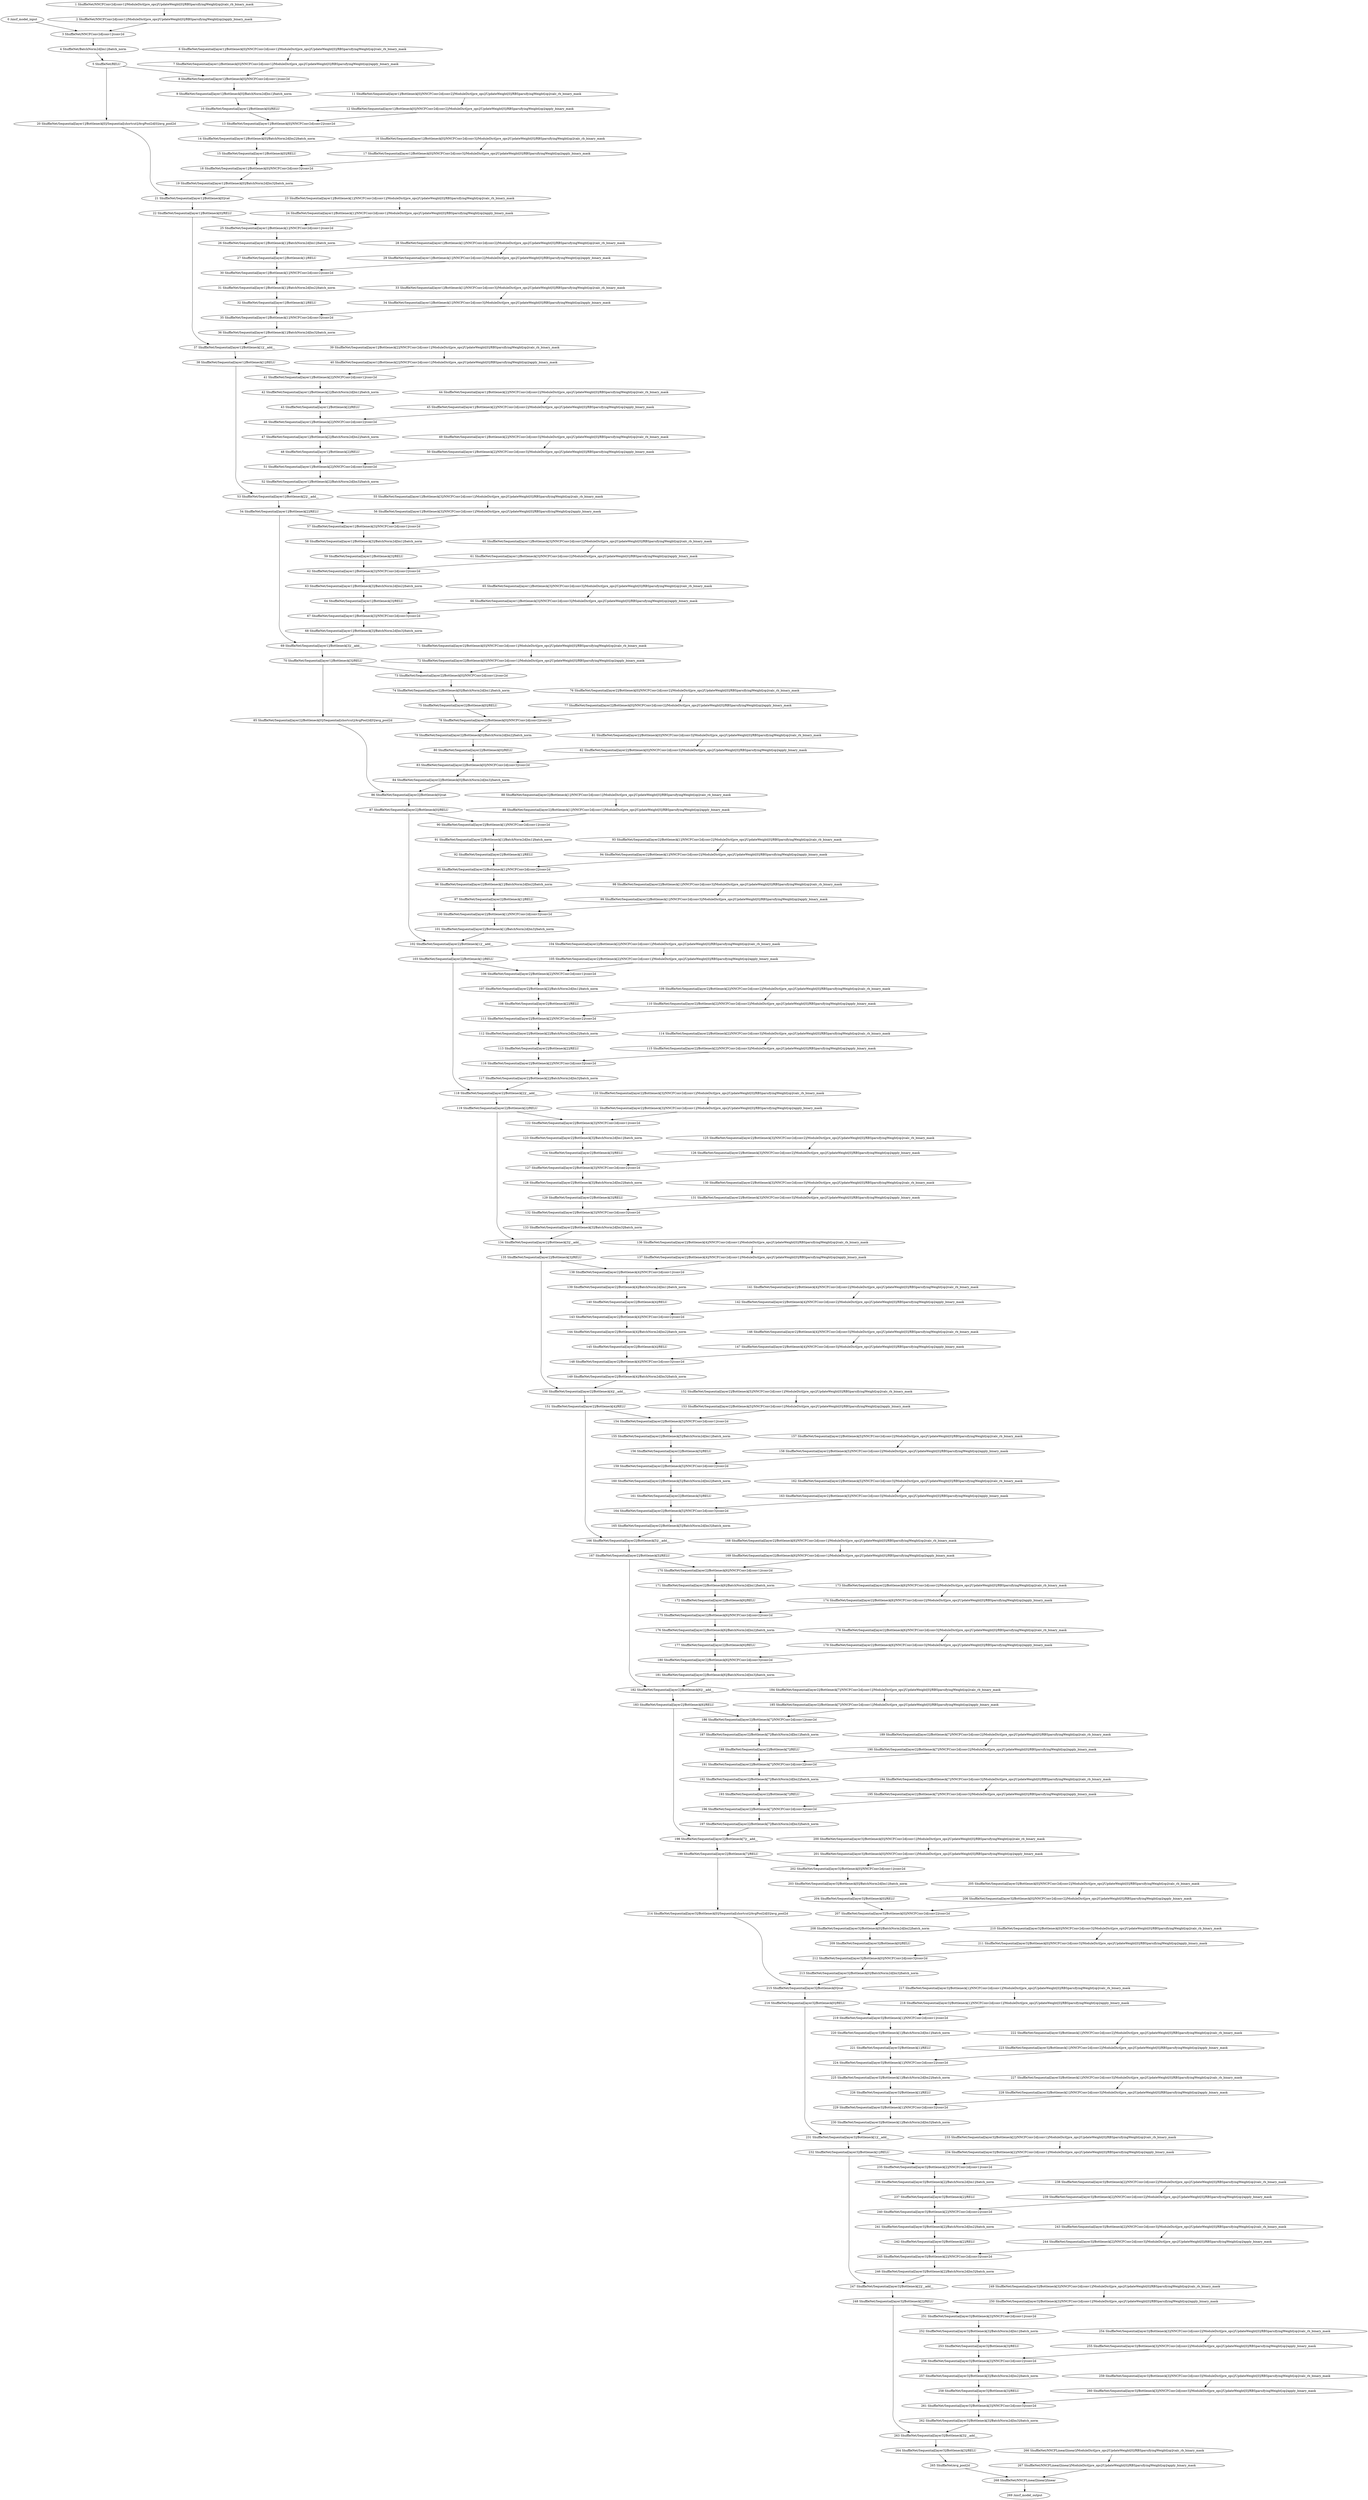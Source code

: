 strict digraph  {
"0 /nncf_model_input" [id=0, scope="", type=nncf_model_input];
"1 ShuffleNet/NNCFConv2d[conv1]/ModuleDict[pre_ops]/UpdateWeight[0]/RBSparsifyingWeight[op]/calc_rb_binary_mask" [id=1, scope="ShuffleNet/NNCFConv2d[conv1]/ModuleDict[pre_ops]/UpdateWeight[0]/RBSparsifyingWeight[op]", type=calc_rb_binary_mask];
"2 ShuffleNet/NNCFConv2d[conv1]/ModuleDict[pre_ops]/UpdateWeight[0]/RBSparsifyingWeight[op]/apply_binary_mask" [id=2, scope="ShuffleNet/NNCFConv2d[conv1]/ModuleDict[pre_ops]/UpdateWeight[0]/RBSparsifyingWeight[op]", type=apply_binary_mask];
"3 ShuffleNet/NNCFConv2d[conv1]/conv2d" [id=3, scope="ShuffleNet/NNCFConv2d[conv1]", type=conv2d];
"4 ShuffleNet/BatchNorm2d[bn1]/batch_norm" [id=4, scope="ShuffleNet/BatchNorm2d[bn1]", type=batch_norm];
"5 ShuffleNet/RELU" [id=5, scope=ShuffleNet, type=RELU];
"6 ShuffleNet/Sequential[layer1]/Bottleneck[0]/NNCFConv2d[conv1]/ModuleDict[pre_ops]/UpdateWeight[0]/RBSparsifyingWeight[op]/calc_rb_binary_mask" [id=6, scope="ShuffleNet/Sequential[layer1]/Bottleneck[0]/NNCFConv2d[conv1]/ModuleDict[pre_ops]/UpdateWeight[0]/RBSparsifyingWeight[op]", type=calc_rb_binary_mask];
"7 ShuffleNet/Sequential[layer1]/Bottleneck[0]/NNCFConv2d[conv1]/ModuleDict[pre_ops]/UpdateWeight[0]/RBSparsifyingWeight[op]/apply_binary_mask" [id=7, scope="ShuffleNet/Sequential[layer1]/Bottleneck[0]/NNCFConv2d[conv1]/ModuleDict[pre_ops]/UpdateWeight[0]/RBSparsifyingWeight[op]", type=apply_binary_mask];
"8 ShuffleNet/Sequential[layer1]/Bottleneck[0]/NNCFConv2d[conv1]/conv2d" [id=8, scope="ShuffleNet/Sequential[layer1]/Bottleneck[0]/NNCFConv2d[conv1]", type=conv2d];
"9 ShuffleNet/Sequential[layer1]/Bottleneck[0]/BatchNorm2d[bn1]/batch_norm" [id=9, scope="ShuffleNet/Sequential[layer1]/Bottleneck[0]/BatchNorm2d[bn1]", type=batch_norm];
"10 ShuffleNet/Sequential[layer1]/Bottleneck[0]/RELU" [id=10, scope="ShuffleNet/Sequential[layer1]/Bottleneck[0]", type=RELU];
"11 ShuffleNet/Sequential[layer1]/Bottleneck[0]/NNCFConv2d[conv2]/ModuleDict[pre_ops]/UpdateWeight[0]/RBSparsifyingWeight[op]/calc_rb_binary_mask" [id=11, scope="ShuffleNet/Sequential[layer1]/Bottleneck[0]/NNCFConv2d[conv2]/ModuleDict[pre_ops]/UpdateWeight[0]/RBSparsifyingWeight[op]", type=calc_rb_binary_mask];
"12 ShuffleNet/Sequential[layer1]/Bottleneck[0]/NNCFConv2d[conv2]/ModuleDict[pre_ops]/UpdateWeight[0]/RBSparsifyingWeight[op]/apply_binary_mask" [id=12, scope="ShuffleNet/Sequential[layer1]/Bottleneck[0]/NNCFConv2d[conv2]/ModuleDict[pre_ops]/UpdateWeight[0]/RBSparsifyingWeight[op]", type=apply_binary_mask];
"13 ShuffleNet/Sequential[layer1]/Bottleneck[0]/NNCFConv2d[conv2]/conv2d" [id=13, scope="ShuffleNet/Sequential[layer1]/Bottleneck[0]/NNCFConv2d[conv2]", type=conv2d];
"14 ShuffleNet/Sequential[layer1]/Bottleneck[0]/BatchNorm2d[bn2]/batch_norm" [id=14, scope="ShuffleNet/Sequential[layer1]/Bottleneck[0]/BatchNorm2d[bn2]", type=batch_norm];
"15 ShuffleNet/Sequential[layer1]/Bottleneck[0]/RELU" [id=15, scope="ShuffleNet/Sequential[layer1]/Bottleneck[0]", type=RELU];
"16 ShuffleNet/Sequential[layer1]/Bottleneck[0]/NNCFConv2d[conv3]/ModuleDict[pre_ops]/UpdateWeight[0]/RBSparsifyingWeight[op]/calc_rb_binary_mask" [id=16, scope="ShuffleNet/Sequential[layer1]/Bottleneck[0]/NNCFConv2d[conv3]/ModuleDict[pre_ops]/UpdateWeight[0]/RBSparsifyingWeight[op]", type=calc_rb_binary_mask];
"17 ShuffleNet/Sequential[layer1]/Bottleneck[0]/NNCFConv2d[conv3]/ModuleDict[pre_ops]/UpdateWeight[0]/RBSparsifyingWeight[op]/apply_binary_mask" [id=17, scope="ShuffleNet/Sequential[layer1]/Bottleneck[0]/NNCFConv2d[conv3]/ModuleDict[pre_ops]/UpdateWeight[0]/RBSparsifyingWeight[op]", type=apply_binary_mask];
"18 ShuffleNet/Sequential[layer1]/Bottleneck[0]/NNCFConv2d[conv3]/conv2d" [id=18, scope="ShuffleNet/Sequential[layer1]/Bottleneck[0]/NNCFConv2d[conv3]", type=conv2d];
"19 ShuffleNet/Sequential[layer1]/Bottleneck[0]/BatchNorm2d[bn3]/batch_norm" [id=19, scope="ShuffleNet/Sequential[layer1]/Bottleneck[0]/BatchNorm2d[bn3]", type=batch_norm];
"20 ShuffleNet/Sequential[layer1]/Bottleneck[0]/Sequential[shortcut]/AvgPool2d[0]/avg_pool2d" [id=20, scope="ShuffleNet/Sequential[layer1]/Bottleneck[0]/Sequential[shortcut]/AvgPool2d[0]", type=avg_pool2d];
"21 ShuffleNet/Sequential[layer1]/Bottleneck[0]/cat" [id=21, scope="ShuffleNet/Sequential[layer1]/Bottleneck[0]", type=cat];
"22 ShuffleNet/Sequential[layer1]/Bottleneck[0]/RELU" [id=22, scope="ShuffleNet/Sequential[layer1]/Bottleneck[0]", type=RELU];
"23 ShuffleNet/Sequential[layer1]/Bottleneck[1]/NNCFConv2d[conv1]/ModuleDict[pre_ops]/UpdateWeight[0]/RBSparsifyingWeight[op]/calc_rb_binary_mask" [id=23, scope="ShuffleNet/Sequential[layer1]/Bottleneck[1]/NNCFConv2d[conv1]/ModuleDict[pre_ops]/UpdateWeight[0]/RBSparsifyingWeight[op]", type=calc_rb_binary_mask];
"24 ShuffleNet/Sequential[layer1]/Bottleneck[1]/NNCFConv2d[conv1]/ModuleDict[pre_ops]/UpdateWeight[0]/RBSparsifyingWeight[op]/apply_binary_mask" [id=24, scope="ShuffleNet/Sequential[layer1]/Bottleneck[1]/NNCFConv2d[conv1]/ModuleDict[pre_ops]/UpdateWeight[0]/RBSparsifyingWeight[op]", type=apply_binary_mask];
"25 ShuffleNet/Sequential[layer1]/Bottleneck[1]/NNCFConv2d[conv1]/conv2d" [id=25, scope="ShuffleNet/Sequential[layer1]/Bottleneck[1]/NNCFConv2d[conv1]", type=conv2d];
"26 ShuffleNet/Sequential[layer1]/Bottleneck[1]/BatchNorm2d[bn1]/batch_norm" [id=26, scope="ShuffleNet/Sequential[layer1]/Bottleneck[1]/BatchNorm2d[bn1]", type=batch_norm];
"27 ShuffleNet/Sequential[layer1]/Bottleneck[1]/RELU" [id=27, scope="ShuffleNet/Sequential[layer1]/Bottleneck[1]", type=RELU];
"28 ShuffleNet/Sequential[layer1]/Bottleneck[1]/NNCFConv2d[conv2]/ModuleDict[pre_ops]/UpdateWeight[0]/RBSparsifyingWeight[op]/calc_rb_binary_mask" [id=28, scope="ShuffleNet/Sequential[layer1]/Bottleneck[1]/NNCFConv2d[conv2]/ModuleDict[pre_ops]/UpdateWeight[0]/RBSparsifyingWeight[op]", type=calc_rb_binary_mask];
"29 ShuffleNet/Sequential[layer1]/Bottleneck[1]/NNCFConv2d[conv2]/ModuleDict[pre_ops]/UpdateWeight[0]/RBSparsifyingWeight[op]/apply_binary_mask" [id=29, scope="ShuffleNet/Sequential[layer1]/Bottleneck[1]/NNCFConv2d[conv2]/ModuleDict[pre_ops]/UpdateWeight[0]/RBSparsifyingWeight[op]", type=apply_binary_mask];
"30 ShuffleNet/Sequential[layer1]/Bottleneck[1]/NNCFConv2d[conv2]/conv2d" [id=30, scope="ShuffleNet/Sequential[layer1]/Bottleneck[1]/NNCFConv2d[conv2]", type=conv2d];
"31 ShuffleNet/Sequential[layer1]/Bottleneck[1]/BatchNorm2d[bn2]/batch_norm" [id=31, scope="ShuffleNet/Sequential[layer1]/Bottleneck[1]/BatchNorm2d[bn2]", type=batch_norm];
"32 ShuffleNet/Sequential[layer1]/Bottleneck[1]/RELU" [id=32, scope="ShuffleNet/Sequential[layer1]/Bottleneck[1]", type=RELU];
"33 ShuffleNet/Sequential[layer1]/Bottleneck[1]/NNCFConv2d[conv3]/ModuleDict[pre_ops]/UpdateWeight[0]/RBSparsifyingWeight[op]/calc_rb_binary_mask" [id=33, scope="ShuffleNet/Sequential[layer1]/Bottleneck[1]/NNCFConv2d[conv3]/ModuleDict[pre_ops]/UpdateWeight[0]/RBSparsifyingWeight[op]", type=calc_rb_binary_mask];
"34 ShuffleNet/Sequential[layer1]/Bottleneck[1]/NNCFConv2d[conv3]/ModuleDict[pre_ops]/UpdateWeight[0]/RBSparsifyingWeight[op]/apply_binary_mask" [id=34, scope="ShuffleNet/Sequential[layer1]/Bottleneck[1]/NNCFConv2d[conv3]/ModuleDict[pre_ops]/UpdateWeight[0]/RBSparsifyingWeight[op]", type=apply_binary_mask];
"35 ShuffleNet/Sequential[layer1]/Bottleneck[1]/NNCFConv2d[conv3]/conv2d" [id=35, scope="ShuffleNet/Sequential[layer1]/Bottleneck[1]/NNCFConv2d[conv3]", type=conv2d];
"36 ShuffleNet/Sequential[layer1]/Bottleneck[1]/BatchNorm2d[bn3]/batch_norm" [id=36, scope="ShuffleNet/Sequential[layer1]/Bottleneck[1]/BatchNorm2d[bn3]", type=batch_norm];
"37 ShuffleNet/Sequential[layer1]/Bottleneck[1]/__add__" [id=37, scope="ShuffleNet/Sequential[layer1]/Bottleneck[1]", type=__add__];
"38 ShuffleNet/Sequential[layer1]/Bottleneck[1]/RELU" [id=38, scope="ShuffleNet/Sequential[layer1]/Bottleneck[1]", type=RELU];
"39 ShuffleNet/Sequential[layer1]/Bottleneck[2]/NNCFConv2d[conv1]/ModuleDict[pre_ops]/UpdateWeight[0]/RBSparsifyingWeight[op]/calc_rb_binary_mask" [id=39, scope="ShuffleNet/Sequential[layer1]/Bottleneck[2]/NNCFConv2d[conv1]/ModuleDict[pre_ops]/UpdateWeight[0]/RBSparsifyingWeight[op]", type=calc_rb_binary_mask];
"40 ShuffleNet/Sequential[layer1]/Bottleneck[2]/NNCFConv2d[conv1]/ModuleDict[pre_ops]/UpdateWeight[0]/RBSparsifyingWeight[op]/apply_binary_mask" [id=40, scope="ShuffleNet/Sequential[layer1]/Bottleneck[2]/NNCFConv2d[conv1]/ModuleDict[pre_ops]/UpdateWeight[0]/RBSparsifyingWeight[op]", type=apply_binary_mask];
"41 ShuffleNet/Sequential[layer1]/Bottleneck[2]/NNCFConv2d[conv1]/conv2d" [id=41, scope="ShuffleNet/Sequential[layer1]/Bottleneck[2]/NNCFConv2d[conv1]", type=conv2d];
"42 ShuffleNet/Sequential[layer1]/Bottleneck[2]/BatchNorm2d[bn1]/batch_norm" [id=42, scope="ShuffleNet/Sequential[layer1]/Bottleneck[2]/BatchNorm2d[bn1]", type=batch_norm];
"43 ShuffleNet/Sequential[layer1]/Bottleneck[2]/RELU" [id=43, scope="ShuffleNet/Sequential[layer1]/Bottleneck[2]", type=RELU];
"44 ShuffleNet/Sequential[layer1]/Bottleneck[2]/NNCFConv2d[conv2]/ModuleDict[pre_ops]/UpdateWeight[0]/RBSparsifyingWeight[op]/calc_rb_binary_mask" [id=44, scope="ShuffleNet/Sequential[layer1]/Bottleneck[2]/NNCFConv2d[conv2]/ModuleDict[pre_ops]/UpdateWeight[0]/RBSparsifyingWeight[op]", type=calc_rb_binary_mask];
"45 ShuffleNet/Sequential[layer1]/Bottleneck[2]/NNCFConv2d[conv2]/ModuleDict[pre_ops]/UpdateWeight[0]/RBSparsifyingWeight[op]/apply_binary_mask" [id=45, scope="ShuffleNet/Sequential[layer1]/Bottleneck[2]/NNCFConv2d[conv2]/ModuleDict[pre_ops]/UpdateWeight[0]/RBSparsifyingWeight[op]", type=apply_binary_mask];
"46 ShuffleNet/Sequential[layer1]/Bottleneck[2]/NNCFConv2d[conv2]/conv2d" [id=46, scope="ShuffleNet/Sequential[layer1]/Bottleneck[2]/NNCFConv2d[conv2]", type=conv2d];
"47 ShuffleNet/Sequential[layer1]/Bottleneck[2]/BatchNorm2d[bn2]/batch_norm" [id=47, scope="ShuffleNet/Sequential[layer1]/Bottleneck[2]/BatchNorm2d[bn2]", type=batch_norm];
"48 ShuffleNet/Sequential[layer1]/Bottleneck[2]/RELU" [id=48, scope="ShuffleNet/Sequential[layer1]/Bottleneck[2]", type=RELU];
"49 ShuffleNet/Sequential[layer1]/Bottleneck[2]/NNCFConv2d[conv3]/ModuleDict[pre_ops]/UpdateWeight[0]/RBSparsifyingWeight[op]/calc_rb_binary_mask" [id=49, scope="ShuffleNet/Sequential[layer1]/Bottleneck[2]/NNCFConv2d[conv3]/ModuleDict[pre_ops]/UpdateWeight[0]/RBSparsifyingWeight[op]", type=calc_rb_binary_mask];
"50 ShuffleNet/Sequential[layer1]/Bottleneck[2]/NNCFConv2d[conv3]/ModuleDict[pre_ops]/UpdateWeight[0]/RBSparsifyingWeight[op]/apply_binary_mask" [id=50, scope="ShuffleNet/Sequential[layer1]/Bottleneck[2]/NNCFConv2d[conv3]/ModuleDict[pre_ops]/UpdateWeight[0]/RBSparsifyingWeight[op]", type=apply_binary_mask];
"51 ShuffleNet/Sequential[layer1]/Bottleneck[2]/NNCFConv2d[conv3]/conv2d" [id=51, scope="ShuffleNet/Sequential[layer1]/Bottleneck[2]/NNCFConv2d[conv3]", type=conv2d];
"52 ShuffleNet/Sequential[layer1]/Bottleneck[2]/BatchNorm2d[bn3]/batch_norm" [id=52, scope="ShuffleNet/Sequential[layer1]/Bottleneck[2]/BatchNorm2d[bn3]", type=batch_norm];
"53 ShuffleNet/Sequential[layer1]/Bottleneck[2]/__add__" [id=53, scope="ShuffleNet/Sequential[layer1]/Bottleneck[2]", type=__add__];
"54 ShuffleNet/Sequential[layer1]/Bottleneck[2]/RELU" [id=54, scope="ShuffleNet/Sequential[layer1]/Bottleneck[2]", type=RELU];
"55 ShuffleNet/Sequential[layer1]/Bottleneck[3]/NNCFConv2d[conv1]/ModuleDict[pre_ops]/UpdateWeight[0]/RBSparsifyingWeight[op]/calc_rb_binary_mask" [id=55, scope="ShuffleNet/Sequential[layer1]/Bottleneck[3]/NNCFConv2d[conv1]/ModuleDict[pre_ops]/UpdateWeight[0]/RBSparsifyingWeight[op]", type=calc_rb_binary_mask];
"56 ShuffleNet/Sequential[layer1]/Bottleneck[3]/NNCFConv2d[conv1]/ModuleDict[pre_ops]/UpdateWeight[0]/RBSparsifyingWeight[op]/apply_binary_mask" [id=56, scope="ShuffleNet/Sequential[layer1]/Bottleneck[3]/NNCFConv2d[conv1]/ModuleDict[pre_ops]/UpdateWeight[0]/RBSparsifyingWeight[op]", type=apply_binary_mask];
"57 ShuffleNet/Sequential[layer1]/Bottleneck[3]/NNCFConv2d[conv1]/conv2d" [id=57, scope="ShuffleNet/Sequential[layer1]/Bottleneck[3]/NNCFConv2d[conv1]", type=conv2d];
"58 ShuffleNet/Sequential[layer1]/Bottleneck[3]/BatchNorm2d[bn1]/batch_norm" [id=58, scope="ShuffleNet/Sequential[layer1]/Bottleneck[3]/BatchNorm2d[bn1]", type=batch_norm];
"59 ShuffleNet/Sequential[layer1]/Bottleneck[3]/RELU" [id=59, scope="ShuffleNet/Sequential[layer1]/Bottleneck[3]", type=RELU];
"60 ShuffleNet/Sequential[layer1]/Bottleneck[3]/NNCFConv2d[conv2]/ModuleDict[pre_ops]/UpdateWeight[0]/RBSparsifyingWeight[op]/calc_rb_binary_mask" [id=60, scope="ShuffleNet/Sequential[layer1]/Bottleneck[3]/NNCFConv2d[conv2]/ModuleDict[pre_ops]/UpdateWeight[0]/RBSparsifyingWeight[op]", type=calc_rb_binary_mask];
"61 ShuffleNet/Sequential[layer1]/Bottleneck[3]/NNCFConv2d[conv2]/ModuleDict[pre_ops]/UpdateWeight[0]/RBSparsifyingWeight[op]/apply_binary_mask" [id=61, scope="ShuffleNet/Sequential[layer1]/Bottleneck[3]/NNCFConv2d[conv2]/ModuleDict[pre_ops]/UpdateWeight[0]/RBSparsifyingWeight[op]", type=apply_binary_mask];
"62 ShuffleNet/Sequential[layer1]/Bottleneck[3]/NNCFConv2d[conv2]/conv2d" [id=62, scope="ShuffleNet/Sequential[layer1]/Bottleneck[3]/NNCFConv2d[conv2]", type=conv2d];
"63 ShuffleNet/Sequential[layer1]/Bottleneck[3]/BatchNorm2d[bn2]/batch_norm" [id=63, scope="ShuffleNet/Sequential[layer1]/Bottleneck[3]/BatchNorm2d[bn2]", type=batch_norm];
"64 ShuffleNet/Sequential[layer1]/Bottleneck[3]/RELU" [id=64, scope="ShuffleNet/Sequential[layer1]/Bottleneck[3]", type=RELU];
"65 ShuffleNet/Sequential[layer1]/Bottleneck[3]/NNCFConv2d[conv3]/ModuleDict[pre_ops]/UpdateWeight[0]/RBSparsifyingWeight[op]/calc_rb_binary_mask" [id=65, scope="ShuffleNet/Sequential[layer1]/Bottleneck[3]/NNCFConv2d[conv3]/ModuleDict[pre_ops]/UpdateWeight[0]/RBSparsifyingWeight[op]", type=calc_rb_binary_mask];
"66 ShuffleNet/Sequential[layer1]/Bottleneck[3]/NNCFConv2d[conv3]/ModuleDict[pre_ops]/UpdateWeight[0]/RBSparsifyingWeight[op]/apply_binary_mask" [id=66, scope="ShuffleNet/Sequential[layer1]/Bottleneck[3]/NNCFConv2d[conv3]/ModuleDict[pre_ops]/UpdateWeight[0]/RBSparsifyingWeight[op]", type=apply_binary_mask];
"67 ShuffleNet/Sequential[layer1]/Bottleneck[3]/NNCFConv2d[conv3]/conv2d" [id=67, scope="ShuffleNet/Sequential[layer1]/Bottleneck[3]/NNCFConv2d[conv3]", type=conv2d];
"68 ShuffleNet/Sequential[layer1]/Bottleneck[3]/BatchNorm2d[bn3]/batch_norm" [id=68, scope="ShuffleNet/Sequential[layer1]/Bottleneck[3]/BatchNorm2d[bn3]", type=batch_norm];
"69 ShuffleNet/Sequential[layer1]/Bottleneck[3]/__add__" [id=69, scope="ShuffleNet/Sequential[layer1]/Bottleneck[3]", type=__add__];
"70 ShuffleNet/Sequential[layer1]/Bottleneck[3]/RELU" [id=70, scope="ShuffleNet/Sequential[layer1]/Bottleneck[3]", type=RELU];
"71 ShuffleNet/Sequential[layer2]/Bottleneck[0]/NNCFConv2d[conv1]/ModuleDict[pre_ops]/UpdateWeight[0]/RBSparsifyingWeight[op]/calc_rb_binary_mask" [id=71, scope="ShuffleNet/Sequential[layer2]/Bottleneck[0]/NNCFConv2d[conv1]/ModuleDict[pre_ops]/UpdateWeight[0]/RBSparsifyingWeight[op]", type=calc_rb_binary_mask];
"72 ShuffleNet/Sequential[layer2]/Bottleneck[0]/NNCFConv2d[conv1]/ModuleDict[pre_ops]/UpdateWeight[0]/RBSparsifyingWeight[op]/apply_binary_mask" [id=72, scope="ShuffleNet/Sequential[layer2]/Bottleneck[0]/NNCFConv2d[conv1]/ModuleDict[pre_ops]/UpdateWeight[0]/RBSparsifyingWeight[op]", type=apply_binary_mask];
"73 ShuffleNet/Sequential[layer2]/Bottleneck[0]/NNCFConv2d[conv1]/conv2d" [id=73, scope="ShuffleNet/Sequential[layer2]/Bottleneck[0]/NNCFConv2d[conv1]", type=conv2d];
"74 ShuffleNet/Sequential[layer2]/Bottleneck[0]/BatchNorm2d[bn1]/batch_norm" [id=74, scope="ShuffleNet/Sequential[layer2]/Bottleneck[0]/BatchNorm2d[bn1]", type=batch_norm];
"75 ShuffleNet/Sequential[layer2]/Bottleneck[0]/RELU" [id=75, scope="ShuffleNet/Sequential[layer2]/Bottleneck[0]", type=RELU];
"76 ShuffleNet/Sequential[layer2]/Bottleneck[0]/NNCFConv2d[conv2]/ModuleDict[pre_ops]/UpdateWeight[0]/RBSparsifyingWeight[op]/calc_rb_binary_mask" [id=76, scope="ShuffleNet/Sequential[layer2]/Bottleneck[0]/NNCFConv2d[conv2]/ModuleDict[pre_ops]/UpdateWeight[0]/RBSparsifyingWeight[op]", type=calc_rb_binary_mask];
"77 ShuffleNet/Sequential[layer2]/Bottleneck[0]/NNCFConv2d[conv2]/ModuleDict[pre_ops]/UpdateWeight[0]/RBSparsifyingWeight[op]/apply_binary_mask" [id=77, scope="ShuffleNet/Sequential[layer2]/Bottleneck[0]/NNCFConv2d[conv2]/ModuleDict[pre_ops]/UpdateWeight[0]/RBSparsifyingWeight[op]", type=apply_binary_mask];
"78 ShuffleNet/Sequential[layer2]/Bottleneck[0]/NNCFConv2d[conv2]/conv2d" [id=78, scope="ShuffleNet/Sequential[layer2]/Bottleneck[0]/NNCFConv2d[conv2]", type=conv2d];
"79 ShuffleNet/Sequential[layer2]/Bottleneck[0]/BatchNorm2d[bn2]/batch_norm" [id=79, scope="ShuffleNet/Sequential[layer2]/Bottleneck[0]/BatchNorm2d[bn2]", type=batch_norm];
"80 ShuffleNet/Sequential[layer2]/Bottleneck[0]/RELU" [id=80, scope="ShuffleNet/Sequential[layer2]/Bottleneck[0]", type=RELU];
"81 ShuffleNet/Sequential[layer2]/Bottleneck[0]/NNCFConv2d[conv3]/ModuleDict[pre_ops]/UpdateWeight[0]/RBSparsifyingWeight[op]/calc_rb_binary_mask" [id=81, scope="ShuffleNet/Sequential[layer2]/Bottleneck[0]/NNCFConv2d[conv3]/ModuleDict[pre_ops]/UpdateWeight[0]/RBSparsifyingWeight[op]", type=calc_rb_binary_mask];
"82 ShuffleNet/Sequential[layer2]/Bottleneck[0]/NNCFConv2d[conv3]/ModuleDict[pre_ops]/UpdateWeight[0]/RBSparsifyingWeight[op]/apply_binary_mask" [id=82, scope="ShuffleNet/Sequential[layer2]/Bottleneck[0]/NNCFConv2d[conv3]/ModuleDict[pre_ops]/UpdateWeight[0]/RBSparsifyingWeight[op]", type=apply_binary_mask];
"83 ShuffleNet/Sequential[layer2]/Bottleneck[0]/NNCFConv2d[conv3]/conv2d" [id=83, scope="ShuffleNet/Sequential[layer2]/Bottleneck[0]/NNCFConv2d[conv3]", type=conv2d];
"84 ShuffleNet/Sequential[layer2]/Bottleneck[0]/BatchNorm2d[bn3]/batch_norm" [id=84, scope="ShuffleNet/Sequential[layer2]/Bottleneck[0]/BatchNorm2d[bn3]", type=batch_norm];
"85 ShuffleNet/Sequential[layer2]/Bottleneck[0]/Sequential[shortcut]/AvgPool2d[0]/avg_pool2d" [id=85, scope="ShuffleNet/Sequential[layer2]/Bottleneck[0]/Sequential[shortcut]/AvgPool2d[0]", type=avg_pool2d];
"86 ShuffleNet/Sequential[layer2]/Bottleneck[0]/cat" [id=86, scope="ShuffleNet/Sequential[layer2]/Bottleneck[0]", type=cat];
"87 ShuffleNet/Sequential[layer2]/Bottleneck[0]/RELU" [id=87, scope="ShuffleNet/Sequential[layer2]/Bottleneck[0]", type=RELU];
"88 ShuffleNet/Sequential[layer2]/Bottleneck[1]/NNCFConv2d[conv1]/ModuleDict[pre_ops]/UpdateWeight[0]/RBSparsifyingWeight[op]/calc_rb_binary_mask" [id=88, scope="ShuffleNet/Sequential[layer2]/Bottleneck[1]/NNCFConv2d[conv1]/ModuleDict[pre_ops]/UpdateWeight[0]/RBSparsifyingWeight[op]", type=calc_rb_binary_mask];
"89 ShuffleNet/Sequential[layer2]/Bottleneck[1]/NNCFConv2d[conv1]/ModuleDict[pre_ops]/UpdateWeight[0]/RBSparsifyingWeight[op]/apply_binary_mask" [id=89, scope="ShuffleNet/Sequential[layer2]/Bottleneck[1]/NNCFConv2d[conv1]/ModuleDict[pre_ops]/UpdateWeight[0]/RBSparsifyingWeight[op]", type=apply_binary_mask];
"90 ShuffleNet/Sequential[layer2]/Bottleneck[1]/NNCFConv2d[conv1]/conv2d" [id=90, scope="ShuffleNet/Sequential[layer2]/Bottleneck[1]/NNCFConv2d[conv1]", type=conv2d];
"91 ShuffleNet/Sequential[layer2]/Bottleneck[1]/BatchNorm2d[bn1]/batch_norm" [id=91, scope="ShuffleNet/Sequential[layer2]/Bottleneck[1]/BatchNorm2d[bn1]", type=batch_norm];
"92 ShuffleNet/Sequential[layer2]/Bottleneck[1]/RELU" [id=92, scope="ShuffleNet/Sequential[layer2]/Bottleneck[1]", type=RELU];
"93 ShuffleNet/Sequential[layer2]/Bottleneck[1]/NNCFConv2d[conv2]/ModuleDict[pre_ops]/UpdateWeight[0]/RBSparsifyingWeight[op]/calc_rb_binary_mask" [id=93, scope="ShuffleNet/Sequential[layer2]/Bottleneck[1]/NNCFConv2d[conv2]/ModuleDict[pre_ops]/UpdateWeight[0]/RBSparsifyingWeight[op]", type=calc_rb_binary_mask];
"94 ShuffleNet/Sequential[layer2]/Bottleneck[1]/NNCFConv2d[conv2]/ModuleDict[pre_ops]/UpdateWeight[0]/RBSparsifyingWeight[op]/apply_binary_mask" [id=94, scope="ShuffleNet/Sequential[layer2]/Bottleneck[1]/NNCFConv2d[conv2]/ModuleDict[pre_ops]/UpdateWeight[0]/RBSparsifyingWeight[op]", type=apply_binary_mask];
"95 ShuffleNet/Sequential[layer2]/Bottleneck[1]/NNCFConv2d[conv2]/conv2d" [id=95, scope="ShuffleNet/Sequential[layer2]/Bottleneck[1]/NNCFConv2d[conv2]", type=conv2d];
"96 ShuffleNet/Sequential[layer2]/Bottleneck[1]/BatchNorm2d[bn2]/batch_norm" [id=96, scope="ShuffleNet/Sequential[layer2]/Bottleneck[1]/BatchNorm2d[bn2]", type=batch_norm];
"97 ShuffleNet/Sequential[layer2]/Bottleneck[1]/RELU" [id=97, scope="ShuffleNet/Sequential[layer2]/Bottleneck[1]", type=RELU];
"98 ShuffleNet/Sequential[layer2]/Bottleneck[1]/NNCFConv2d[conv3]/ModuleDict[pre_ops]/UpdateWeight[0]/RBSparsifyingWeight[op]/calc_rb_binary_mask" [id=98, scope="ShuffleNet/Sequential[layer2]/Bottleneck[1]/NNCFConv2d[conv3]/ModuleDict[pre_ops]/UpdateWeight[0]/RBSparsifyingWeight[op]", type=calc_rb_binary_mask];
"99 ShuffleNet/Sequential[layer2]/Bottleneck[1]/NNCFConv2d[conv3]/ModuleDict[pre_ops]/UpdateWeight[0]/RBSparsifyingWeight[op]/apply_binary_mask" [id=99, scope="ShuffleNet/Sequential[layer2]/Bottleneck[1]/NNCFConv2d[conv3]/ModuleDict[pre_ops]/UpdateWeight[0]/RBSparsifyingWeight[op]", type=apply_binary_mask];
"100 ShuffleNet/Sequential[layer2]/Bottleneck[1]/NNCFConv2d[conv3]/conv2d" [id=100, scope="ShuffleNet/Sequential[layer2]/Bottleneck[1]/NNCFConv2d[conv3]", type=conv2d];
"101 ShuffleNet/Sequential[layer2]/Bottleneck[1]/BatchNorm2d[bn3]/batch_norm" [id=101, scope="ShuffleNet/Sequential[layer2]/Bottleneck[1]/BatchNorm2d[bn3]", type=batch_norm];
"102 ShuffleNet/Sequential[layer2]/Bottleneck[1]/__add__" [id=102, scope="ShuffleNet/Sequential[layer2]/Bottleneck[1]", type=__add__];
"103 ShuffleNet/Sequential[layer2]/Bottleneck[1]/RELU" [id=103, scope="ShuffleNet/Sequential[layer2]/Bottleneck[1]", type=RELU];
"104 ShuffleNet/Sequential[layer2]/Bottleneck[2]/NNCFConv2d[conv1]/ModuleDict[pre_ops]/UpdateWeight[0]/RBSparsifyingWeight[op]/calc_rb_binary_mask" [id=104, scope="ShuffleNet/Sequential[layer2]/Bottleneck[2]/NNCFConv2d[conv1]/ModuleDict[pre_ops]/UpdateWeight[0]/RBSparsifyingWeight[op]", type=calc_rb_binary_mask];
"105 ShuffleNet/Sequential[layer2]/Bottleneck[2]/NNCFConv2d[conv1]/ModuleDict[pre_ops]/UpdateWeight[0]/RBSparsifyingWeight[op]/apply_binary_mask" [id=105, scope="ShuffleNet/Sequential[layer2]/Bottleneck[2]/NNCFConv2d[conv1]/ModuleDict[pre_ops]/UpdateWeight[0]/RBSparsifyingWeight[op]", type=apply_binary_mask];
"106 ShuffleNet/Sequential[layer2]/Bottleneck[2]/NNCFConv2d[conv1]/conv2d" [id=106, scope="ShuffleNet/Sequential[layer2]/Bottleneck[2]/NNCFConv2d[conv1]", type=conv2d];
"107 ShuffleNet/Sequential[layer2]/Bottleneck[2]/BatchNorm2d[bn1]/batch_norm" [id=107, scope="ShuffleNet/Sequential[layer2]/Bottleneck[2]/BatchNorm2d[bn1]", type=batch_norm];
"108 ShuffleNet/Sequential[layer2]/Bottleneck[2]/RELU" [id=108, scope="ShuffleNet/Sequential[layer2]/Bottleneck[2]", type=RELU];
"109 ShuffleNet/Sequential[layer2]/Bottleneck[2]/NNCFConv2d[conv2]/ModuleDict[pre_ops]/UpdateWeight[0]/RBSparsifyingWeight[op]/calc_rb_binary_mask" [id=109, scope="ShuffleNet/Sequential[layer2]/Bottleneck[2]/NNCFConv2d[conv2]/ModuleDict[pre_ops]/UpdateWeight[0]/RBSparsifyingWeight[op]", type=calc_rb_binary_mask];
"110 ShuffleNet/Sequential[layer2]/Bottleneck[2]/NNCFConv2d[conv2]/ModuleDict[pre_ops]/UpdateWeight[0]/RBSparsifyingWeight[op]/apply_binary_mask" [id=110, scope="ShuffleNet/Sequential[layer2]/Bottleneck[2]/NNCFConv2d[conv2]/ModuleDict[pre_ops]/UpdateWeight[0]/RBSparsifyingWeight[op]", type=apply_binary_mask];
"111 ShuffleNet/Sequential[layer2]/Bottleneck[2]/NNCFConv2d[conv2]/conv2d" [id=111, scope="ShuffleNet/Sequential[layer2]/Bottleneck[2]/NNCFConv2d[conv2]", type=conv2d];
"112 ShuffleNet/Sequential[layer2]/Bottleneck[2]/BatchNorm2d[bn2]/batch_norm" [id=112, scope="ShuffleNet/Sequential[layer2]/Bottleneck[2]/BatchNorm2d[bn2]", type=batch_norm];
"113 ShuffleNet/Sequential[layer2]/Bottleneck[2]/RELU" [id=113, scope="ShuffleNet/Sequential[layer2]/Bottleneck[2]", type=RELU];
"114 ShuffleNet/Sequential[layer2]/Bottleneck[2]/NNCFConv2d[conv3]/ModuleDict[pre_ops]/UpdateWeight[0]/RBSparsifyingWeight[op]/calc_rb_binary_mask" [id=114, scope="ShuffleNet/Sequential[layer2]/Bottleneck[2]/NNCFConv2d[conv3]/ModuleDict[pre_ops]/UpdateWeight[0]/RBSparsifyingWeight[op]", type=calc_rb_binary_mask];
"115 ShuffleNet/Sequential[layer2]/Bottleneck[2]/NNCFConv2d[conv3]/ModuleDict[pre_ops]/UpdateWeight[0]/RBSparsifyingWeight[op]/apply_binary_mask" [id=115, scope="ShuffleNet/Sequential[layer2]/Bottleneck[2]/NNCFConv2d[conv3]/ModuleDict[pre_ops]/UpdateWeight[0]/RBSparsifyingWeight[op]", type=apply_binary_mask];
"116 ShuffleNet/Sequential[layer2]/Bottleneck[2]/NNCFConv2d[conv3]/conv2d" [id=116, scope="ShuffleNet/Sequential[layer2]/Bottleneck[2]/NNCFConv2d[conv3]", type=conv2d];
"117 ShuffleNet/Sequential[layer2]/Bottleneck[2]/BatchNorm2d[bn3]/batch_norm" [id=117, scope="ShuffleNet/Sequential[layer2]/Bottleneck[2]/BatchNorm2d[bn3]", type=batch_norm];
"118 ShuffleNet/Sequential[layer2]/Bottleneck[2]/__add__" [id=118, scope="ShuffleNet/Sequential[layer2]/Bottleneck[2]", type=__add__];
"119 ShuffleNet/Sequential[layer2]/Bottleneck[2]/RELU" [id=119, scope="ShuffleNet/Sequential[layer2]/Bottleneck[2]", type=RELU];
"120 ShuffleNet/Sequential[layer2]/Bottleneck[3]/NNCFConv2d[conv1]/ModuleDict[pre_ops]/UpdateWeight[0]/RBSparsifyingWeight[op]/calc_rb_binary_mask" [id=120, scope="ShuffleNet/Sequential[layer2]/Bottleneck[3]/NNCFConv2d[conv1]/ModuleDict[pre_ops]/UpdateWeight[0]/RBSparsifyingWeight[op]", type=calc_rb_binary_mask];
"121 ShuffleNet/Sequential[layer2]/Bottleneck[3]/NNCFConv2d[conv1]/ModuleDict[pre_ops]/UpdateWeight[0]/RBSparsifyingWeight[op]/apply_binary_mask" [id=121, scope="ShuffleNet/Sequential[layer2]/Bottleneck[3]/NNCFConv2d[conv1]/ModuleDict[pre_ops]/UpdateWeight[0]/RBSparsifyingWeight[op]", type=apply_binary_mask];
"122 ShuffleNet/Sequential[layer2]/Bottleneck[3]/NNCFConv2d[conv1]/conv2d" [id=122, scope="ShuffleNet/Sequential[layer2]/Bottleneck[3]/NNCFConv2d[conv1]", type=conv2d];
"123 ShuffleNet/Sequential[layer2]/Bottleneck[3]/BatchNorm2d[bn1]/batch_norm" [id=123, scope="ShuffleNet/Sequential[layer2]/Bottleneck[3]/BatchNorm2d[bn1]", type=batch_norm];
"124 ShuffleNet/Sequential[layer2]/Bottleneck[3]/RELU" [id=124, scope="ShuffleNet/Sequential[layer2]/Bottleneck[3]", type=RELU];
"125 ShuffleNet/Sequential[layer2]/Bottleneck[3]/NNCFConv2d[conv2]/ModuleDict[pre_ops]/UpdateWeight[0]/RBSparsifyingWeight[op]/calc_rb_binary_mask" [id=125, scope="ShuffleNet/Sequential[layer2]/Bottleneck[3]/NNCFConv2d[conv2]/ModuleDict[pre_ops]/UpdateWeight[0]/RBSparsifyingWeight[op]", type=calc_rb_binary_mask];
"126 ShuffleNet/Sequential[layer2]/Bottleneck[3]/NNCFConv2d[conv2]/ModuleDict[pre_ops]/UpdateWeight[0]/RBSparsifyingWeight[op]/apply_binary_mask" [id=126, scope="ShuffleNet/Sequential[layer2]/Bottleneck[3]/NNCFConv2d[conv2]/ModuleDict[pre_ops]/UpdateWeight[0]/RBSparsifyingWeight[op]", type=apply_binary_mask];
"127 ShuffleNet/Sequential[layer2]/Bottleneck[3]/NNCFConv2d[conv2]/conv2d" [id=127, scope="ShuffleNet/Sequential[layer2]/Bottleneck[3]/NNCFConv2d[conv2]", type=conv2d];
"128 ShuffleNet/Sequential[layer2]/Bottleneck[3]/BatchNorm2d[bn2]/batch_norm" [id=128, scope="ShuffleNet/Sequential[layer2]/Bottleneck[3]/BatchNorm2d[bn2]", type=batch_norm];
"129 ShuffleNet/Sequential[layer2]/Bottleneck[3]/RELU" [id=129, scope="ShuffleNet/Sequential[layer2]/Bottleneck[3]", type=RELU];
"130 ShuffleNet/Sequential[layer2]/Bottleneck[3]/NNCFConv2d[conv3]/ModuleDict[pre_ops]/UpdateWeight[0]/RBSparsifyingWeight[op]/calc_rb_binary_mask" [id=130, scope="ShuffleNet/Sequential[layer2]/Bottleneck[3]/NNCFConv2d[conv3]/ModuleDict[pre_ops]/UpdateWeight[0]/RBSparsifyingWeight[op]", type=calc_rb_binary_mask];
"131 ShuffleNet/Sequential[layer2]/Bottleneck[3]/NNCFConv2d[conv3]/ModuleDict[pre_ops]/UpdateWeight[0]/RBSparsifyingWeight[op]/apply_binary_mask" [id=131, scope="ShuffleNet/Sequential[layer2]/Bottleneck[3]/NNCFConv2d[conv3]/ModuleDict[pre_ops]/UpdateWeight[0]/RBSparsifyingWeight[op]", type=apply_binary_mask];
"132 ShuffleNet/Sequential[layer2]/Bottleneck[3]/NNCFConv2d[conv3]/conv2d" [id=132, scope="ShuffleNet/Sequential[layer2]/Bottleneck[3]/NNCFConv2d[conv3]", type=conv2d];
"133 ShuffleNet/Sequential[layer2]/Bottleneck[3]/BatchNorm2d[bn3]/batch_norm" [id=133, scope="ShuffleNet/Sequential[layer2]/Bottleneck[3]/BatchNorm2d[bn3]", type=batch_norm];
"134 ShuffleNet/Sequential[layer2]/Bottleneck[3]/__add__" [id=134, scope="ShuffleNet/Sequential[layer2]/Bottleneck[3]", type=__add__];
"135 ShuffleNet/Sequential[layer2]/Bottleneck[3]/RELU" [id=135, scope="ShuffleNet/Sequential[layer2]/Bottleneck[3]", type=RELU];
"136 ShuffleNet/Sequential[layer2]/Bottleneck[4]/NNCFConv2d[conv1]/ModuleDict[pre_ops]/UpdateWeight[0]/RBSparsifyingWeight[op]/calc_rb_binary_mask" [id=136, scope="ShuffleNet/Sequential[layer2]/Bottleneck[4]/NNCFConv2d[conv1]/ModuleDict[pre_ops]/UpdateWeight[0]/RBSparsifyingWeight[op]", type=calc_rb_binary_mask];
"137 ShuffleNet/Sequential[layer2]/Bottleneck[4]/NNCFConv2d[conv1]/ModuleDict[pre_ops]/UpdateWeight[0]/RBSparsifyingWeight[op]/apply_binary_mask" [id=137, scope="ShuffleNet/Sequential[layer2]/Bottleneck[4]/NNCFConv2d[conv1]/ModuleDict[pre_ops]/UpdateWeight[0]/RBSparsifyingWeight[op]", type=apply_binary_mask];
"138 ShuffleNet/Sequential[layer2]/Bottleneck[4]/NNCFConv2d[conv1]/conv2d" [id=138, scope="ShuffleNet/Sequential[layer2]/Bottleneck[4]/NNCFConv2d[conv1]", type=conv2d];
"139 ShuffleNet/Sequential[layer2]/Bottleneck[4]/BatchNorm2d[bn1]/batch_norm" [id=139, scope="ShuffleNet/Sequential[layer2]/Bottleneck[4]/BatchNorm2d[bn1]", type=batch_norm];
"140 ShuffleNet/Sequential[layer2]/Bottleneck[4]/RELU" [id=140, scope="ShuffleNet/Sequential[layer2]/Bottleneck[4]", type=RELU];
"141 ShuffleNet/Sequential[layer2]/Bottleneck[4]/NNCFConv2d[conv2]/ModuleDict[pre_ops]/UpdateWeight[0]/RBSparsifyingWeight[op]/calc_rb_binary_mask" [id=141, scope="ShuffleNet/Sequential[layer2]/Bottleneck[4]/NNCFConv2d[conv2]/ModuleDict[pre_ops]/UpdateWeight[0]/RBSparsifyingWeight[op]", type=calc_rb_binary_mask];
"142 ShuffleNet/Sequential[layer2]/Bottleneck[4]/NNCFConv2d[conv2]/ModuleDict[pre_ops]/UpdateWeight[0]/RBSparsifyingWeight[op]/apply_binary_mask" [id=142, scope="ShuffleNet/Sequential[layer2]/Bottleneck[4]/NNCFConv2d[conv2]/ModuleDict[pre_ops]/UpdateWeight[0]/RBSparsifyingWeight[op]", type=apply_binary_mask];
"143 ShuffleNet/Sequential[layer2]/Bottleneck[4]/NNCFConv2d[conv2]/conv2d" [id=143, scope="ShuffleNet/Sequential[layer2]/Bottleneck[4]/NNCFConv2d[conv2]", type=conv2d];
"144 ShuffleNet/Sequential[layer2]/Bottleneck[4]/BatchNorm2d[bn2]/batch_norm" [id=144, scope="ShuffleNet/Sequential[layer2]/Bottleneck[4]/BatchNorm2d[bn2]", type=batch_norm];
"145 ShuffleNet/Sequential[layer2]/Bottleneck[4]/RELU" [id=145, scope="ShuffleNet/Sequential[layer2]/Bottleneck[4]", type=RELU];
"146 ShuffleNet/Sequential[layer2]/Bottleneck[4]/NNCFConv2d[conv3]/ModuleDict[pre_ops]/UpdateWeight[0]/RBSparsifyingWeight[op]/calc_rb_binary_mask" [id=146, scope="ShuffleNet/Sequential[layer2]/Bottleneck[4]/NNCFConv2d[conv3]/ModuleDict[pre_ops]/UpdateWeight[0]/RBSparsifyingWeight[op]", type=calc_rb_binary_mask];
"147 ShuffleNet/Sequential[layer2]/Bottleneck[4]/NNCFConv2d[conv3]/ModuleDict[pre_ops]/UpdateWeight[0]/RBSparsifyingWeight[op]/apply_binary_mask" [id=147, scope="ShuffleNet/Sequential[layer2]/Bottleneck[4]/NNCFConv2d[conv3]/ModuleDict[pre_ops]/UpdateWeight[0]/RBSparsifyingWeight[op]", type=apply_binary_mask];
"148 ShuffleNet/Sequential[layer2]/Bottleneck[4]/NNCFConv2d[conv3]/conv2d" [id=148, scope="ShuffleNet/Sequential[layer2]/Bottleneck[4]/NNCFConv2d[conv3]", type=conv2d];
"149 ShuffleNet/Sequential[layer2]/Bottleneck[4]/BatchNorm2d[bn3]/batch_norm" [id=149, scope="ShuffleNet/Sequential[layer2]/Bottleneck[4]/BatchNorm2d[bn3]", type=batch_norm];
"150 ShuffleNet/Sequential[layer2]/Bottleneck[4]/__add__" [id=150, scope="ShuffleNet/Sequential[layer2]/Bottleneck[4]", type=__add__];
"151 ShuffleNet/Sequential[layer2]/Bottleneck[4]/RELU" [id=151, scope="ShuffleNet/Sequential[layer2]/Bottleneck[4]", type=RELU];
"152 ShuffleNet/Sequential[layer2]/Bottleneck[5]/NNCFConv2d[conv1]/ModuleDict[pre_ops]/UpdateWeight[0]/RBSparsifyingWeight[op]/calc_rb_binary_mask" [id=152, scope="ShuffleNet/Sequential[layer2]/Bottleneck[5]/NNCFConv2d[conv1]/ModuleDict[pre_ops]/UpdateWeight[0]/RBSparsifyingWeight[op]", type=calc_rb_binary_mask];
"153 ShuffleNet/Sequential[layer2]/Bottleneck[5]/NNCFConv2d[conv1]/ModuleDict[pre_ops]/UpdateWeight[0]/RBSparsifyingWeight[op]/apply_binary_mask" [id=153, scope="ShuffleNet/Sequential[layer2]/Bottleneck[5]/NNCFConv2d[conv1]/ModuleDict[pre_ops]/UpdateWeight[0]/RBSparsifyingWeight[op]", type=apply_binary_mask];
"154 ShuffleNet/Sequential[layer2]/Bottleneck[5]/NNCFConv2d[conv1]/conv2d" [id=154, scope="ShuffleNet/Sequential[layer2]/Bottleneck[5]/NNCFConv2d[conv1]", type=conv2d];
"155 ShuffleNet/Sequential[layer2]/Bottleneck[5]/BatchNorm2d[bn1]/batch_norm" [id=155, scope="ShuffleNet/Sequential[layer2]/Bottleneck[5]/BatchNorm2d[bn1]", type=batch_norm];
"156 ShuffleNet/Sequential[layer2]/Bottleneck[5]/RELU" [id=156, scope="ShuffleNet/Sequential[layer2]/Bottleneck[5]", type=RELU];
"157 ShuffleNet/Sequential[layer2]/Bottleneck[5]/NNCFConv2d[conv2]/ModuleDict[pre_ops]/UpdateWeight[0]/RBSparsifyingWeight[op]/calc_rb_binary_mask" [id=157, scope="ShuffleNet/Sequential[layer2]/Bottleneck[5]/NNCFConv2d[conv2]/ModuleDict[pre_ops]/UpdateWeight[0]/RBSparsifyingWeight[op]", type=calc_rb_binary_mask];
"158 ShuffleNet/Sequential[layer2]/Bottleneck[5]/NNCFConv2d[conv2]/ModuleDict[pre_ops]/UpdateWeight[0]/RBSparsifyingWeight[op]/apply_binary_mask" [id=158, scope="ShuffleNet/Sequential[layer2]/Bottleneck[5]/NNCFConv2d[conv2]/ModuleDict[pre_ops]/UpdateWeight[0]/RBSparsifyingWeight[op]", type=apply_binary_mask];
"159 ShuffleNet/Sequential[layer2]/Bottleneck[5]/NNCFConv2d[conv2]/conv2d" [id=159, scope="ShuffleNet/Sequential[layer2]/Bottleneck[5]/NNCFConv2d[conv2]", type=conv2d];
"160 ShuffleNet/Sequential[layer2]/Bottleneck[5]/BatchNorm2d[bn2]/batch_norm" [id=160, scope="ShuffleNet/Sequential[layer2]/Bottleneck[5]/BatchNorm2d[bn2]", type=batch_norm];
"161 ShuffleNet/Sequential[layer2]/Bottleneck[5]/RELU" [id=161, scope="ShuffleNet/Sequential[layer2]/Bottleneck[5]", type=RELU];
"162 ShuffleNet/Sequential[layer2]/Bottleneck[5]/NNCFConv2d[conv3]/ModuleDict[pre_ops]/UpdateWeight[0]/RBSparsifyingWeight[op]/calc_rb_binary_mask" [id=162, scope="ShuffleNet/Sequential[layer2]/Bottleneck[5]/NNCFConv2d[conv3]/ModuleDict[pre_ops]/UpdateWeight[0]/RBSparsifyingWeight[op]", type=calc_rb_binary_mask];
"163 ShuffleNet/Sequential[layer2]/Bottleneck[5]/NNCFConv2d[conv3]/ModuleDict[pre_ops]/UpdateWeight[0]/RBSparsifyingWeight[op]/apply_binary_mask" [id=163, scope="ShuffleNet/Sequential[layer2]/Bottleneck[5]/NNCFConv2d[conv3]/ModuleDict[pre_ops]/UpdateWeight[0]/RBSparsifyingWeight[op]", type=apply_binary_mask];
"164 ShuffleNet/Sequential[layer2]/Bottleneck[5]/NNCFConv2d[conv3]/conv2d" [id=164, scope="ShuffleNet/Sequential[layer2]/Bottleneck[5]/NNCFConv2d[conv3]", type=conv2d];
"165 ShuffleNet/Sequential[layer2]/Bottleneck[5]/BatchNorm2d[bn3]/batch_norm" [id=165, scope="ShuffleNet/Sequential[layer2]/Bottleneck[5]/BatchNorm2d[bn3]", type=batch_norm];
"166 ShuffleNet/Sequential[layer2]/Bottleneck[5]/__add__" [id=166, scope="ShuffleNet/Sequential[layer2]/Bottleneck[5]", type=__add__];
"167 ShuffleNet/Sequential[layer2]/Bottleneck[5]/RELU" [id=167, scope="ShuffleNet/Sequential[layer2]/Bottleneck[5]", type=RELU];
"168 ShuffleNet/Sequential[layer2]/Bottleneck[6]/NNCFConv2d[conv1]/ModuleDict[pre_ops]/UpdateWeight[0]/RBSparsifyingWeight[op]/calc_rb_binary_mask" [id=168, scope="ShuffleNet/Sequential[layer2]/Bottleneck[6]/NNCFConv2d[conv1]/ModuleDict[pre_ops]/UpdateWeight[0]/RBSparsifyingWeight[op]", type=calc_rb_binary_mask];
"169 ShuffleNet/Sequential[layer2]/Bottleneck[6]/NNCFConv2d[conv1]/ModuleDict[pre_ops]/UpdateWeight[0]/RBSparsifyingWeight[op]/apply_binary_mask" [id=169, scope="ShuffleNet/Sequential[layer2]/Bottleneck[6]/NNCFConv2d[conv1]/ModuleDict[pre_ops]/UpdateWeight[0]/RBSparsifyingWeight[op]", type=apply_binary_mask];
"170 ShuffleNet/Sequential[layer2]/Bottleneck[6]/NNCFConv2d[conv1]/conv2d" [id=170, scope="ShuffleNet/Sequential[layer2]/Bottleneck[6]/NNCFConv2d[conv1]", type=conv2d];
"171 ShuffleNet/Sequential[layer2]/Bottleneck[6]/BatchNorm2d[bn1]/batch_norm" [id=171, scope="ShuffleNet/Sequential[layer2]/Bottleneck[6]/BatchNorm2d[bn1]", type=batch_norm];
"172 ShuffleNet/Sequential[layer2]/Bottleneck[6]/RELU" [id=172, scope="ShuffleNet/Sequential[layer2]/Bottleneck[6]", type=RELU];
"173 ShuffleNet/Sequential[layer2]/Bottleneck[6]/NNCFConv2d[conv2]/ModuleDict[pre_ops]/UpdateWeight[0]/RBSparsifyingWeight[op]/calc_rb_binary_mask" [id=173, scope="ShuffleNet/Sequential[layer2]/Bottleneck[6]/NNCFConv2d[conv2]/ModuleDict[pre_ops]/UpdateWeight[0]/RBSparsifyingWeight[op]", type=calc_rb_binary_mask];
"174 ShuffleNet/Sequential[layer2]/Bottleneck[6]/NNCFConv2d[conv2]/ModuleDict[pre_ops]/UpdateWeight[0]/RBSparsifyingWeight[op]/apply_binary_mask" [id=174, scope="ShuffleNet/Sequential[layer2]/Bottleneck[6]/NNCFConv2d[conv2]/ModuleDict[pre_ops]/UpdateWeight[0]/RBSparsifyingWeight[op]", type=apply_binary_mask];
"175 ShuffleNet/Sequential[layer2]/Bottleneck[6]/NNCFConv2d[conv2]/conv2d" [id=175, scope="ShuffleNet/Sequential[layer2]/Bottleneck[6]/NNCFConv2d[conv2]", type=conv2d];
"176 ShuffleNet/Sequential[layer2]/Bottleneck[6]/BatchNorm2d[bn2]/batch_norm" [id=176, scope="ShuffleNet/Sequential[layer2]/Bottleneck[6]/BatchNorm2d[bn2]", type=batch_norm];
"177 ShuffleNet/Sequential[layer2]/Bottleneck[6]/RELU" [id=177, scope="ShuffleNet/Sequential[layer2]/Bottleneck[6]", type=RELU];
"178 ShuffleNet/Sequential[layer2]/Bottleneck[6]/NNCFConv2d[conv3]/ModuleDict[pre_ops]/UpdateWeight[0]/RBSparsifyingWeight[op]/calc_rb_binary_mask" [id=178, scope="ShuffleNet/Sequential[layer2]/Bottleneck[6]/NNCFConv2d[conv3]/ModuleDict[pre_ops]/UpdateWeight[0]/RBSparsifyingWeight[op]", type=calc_rb_binary_mask];
"179 ShuffleNet/Sequential[layer2]/Bottleneck[6]/NNCFConv2d[conv3]/ModuleDict[pre_ops]/UpdateWeight[0]/RBSparsifyingWeight[op]/apply_binary_mask" [id=179, scope="ShuffleNet/Sequential[layer2]/Bottleneck[6]/NNCFConv2d[conv3]/ModuleDict[pre_ops]/UpdateWeight[0]/RBSparsifyingWeight[op]", type=apply_binary_mask];
"180 ShuffleNet/Sequential[layer2]/Bottleneck[6]/NNCFConv2d[conv3]/conv2d" [id=180, scope="ShuffleNet/Sequential[layer2]/Bottleneck[6]/NNCFConv2d[conv3]", type=conv2d];
"181 ShuffleNet/Sequential[layer2]/Bottleneck[6]/BatchNorm2d[bn3]/batch_norm" [id=181, scope="ShuffleNet/Sequential[layer2]/Bottleneck[6]/BatchNorm2d[bn3]", type=batch_norm];
"182 ShuffleNet/Sequential[layer2]/Bottleneck[6]/__add__" [id=182, scope="ShuffleNet/Sequential[layer2]/Bottleneck[6]", type=__add__];
"183 ShuffleNet/Sequential[layer2]/Bottleneck[6]/RELU" [id=183, scope="ShuffleNet/Sequential[layer2]/Bottleneck[6]", type=RELU];
"184 ShuffleNet/Sequential[layer2]/Bottleneck[7]/NNCFConv2d[conv1]/ModuleDict[pre_ops]/UpdateWeight[0]/RBSparsifyingWeight[op]/calc_rb_binary_mask" [id=184, scope="ShuffleNet/Sequential[layer2]/Bottleneck[7]/NNCFConv2d[conv1]/ModuleDict[pre_ops]/UpdateWeight[0]/RBSparsifyingWeight[op]", type=calc_rb_binary_mask];
"185 ShuffleNet/Sequential[layer2]/Bottleneck[7]/NNCFConv2d[conv1]/ModuleDict[pre_ops]/UpdateWeight[0]/RBSparsifyingWeight[op]/apply_binary_mask" [id=185, scope="ShuffleNet/Sequential[layer2]/Bottleneck[7]/NNCFConv2d[conv1]/ModuleDict[pre_ops]/UpdateWeight[0]/RBSparsifyingWeight[op]", type=apply_binary_mask];
"186 ShuffleNet/Sequential[layer2]/Bottleneck[7]/NNCFConv2d[conv1]/conv2d" [id=186, scope="ShuffleNet/Sequential[layer2]/Bottleneck[7]/NNCFConv2d[conv1]", type=conv2d];
"187 ShuffleNet/Sequential[layer2]/Bottleneck[7]/BatchNorm2d[bn1]/batch_norm" [id=187, scope="ShuffleNet/Sequential[layer2]/Bottleneck[7]/BatchNorm2d[bn1]", type=batch_norm];
"188 ShuffleNet/Sequential[layer2]/Bottleneck[7]/RELU" [id=188, scope="ShuffleNet/Sequential[layer2]/Bottleneck[7]", type=RELU];
"189 ShuffleNet/Sequential[layer2]/Bottleneck[7]/NNCFConv2d[conv2]/ModuleDict[pre_ops]/UpdateWeight[0]/RBSparsifyingWeight[op]/calc_rb_binary_mask" [id=189, scope="ShuffleNet/Sequential[layer2]/Bottleneck[7]/NNCFConv2d[conv2]/ModuleDict[pre_ops]/UpdateWeight[0]/RBSparsifyingWeight[op]", type=calc_rb_binary_mask];
"190 ShuffleNet/Sequential[layer2]/Bottleneck[7]/NNCFConv2d[conv2]/ModuleDict[pre_ops]/UpdateWeight[0]/RBSparsifyingWeight[op]/apply_binary_mask" [id=190, scope="ShuffleNet/Sequential[layer2]/Bottleneck[7]/NNCFConv2d[conv2]/ModuleDict[pre_ops]/UpdateWeight[0]/RBSparsifyingWeight[op]", type=apply_binary_mask];
"191 ShuffleNet/Sequential[layer2]/Bottleneck[7]/NNCFConv2d[conv2]/conv2d" [id=191, scope="ShuffleNet/Sequential[layer2]/Bottleneck[7]/NNCFConv2d[conv2]", type=conv2d];
"192 ShuffleNet/Sequential[layer2]/Bottleneck[7]/BatchNorm2d[bn2]/batch_norm" [id=192, scope="ShuffleNet/Sequential[layer2]/Bottleneck[7]/BatchNorm2d[bn2]", type=batch_norm];
"193 ShuffleNet/Sequential[layer2]/Bottleneck[7]/RELU" [id=193, scope="ShuffleNet/Sequential[layer2]/Bottleneck[7]", type=RELU];
"194 ShuffleNet/Sequential[layer2]/Bottleneck[7]/NNCFConv2d[conv3]/ModuleDict[pre_ops]/UpdateWeight[0]/RBSparsifyingWeight[op]/calc_rb_binary_mask" [id=194, scope="ShuffleNet/Sequential[layer2]/Bottleneck[7]/NNCFConv2d[conv3]/ModuleDict[pre_ops]/UpdateWeight[0]/RBSparsifyingWeight[op]", type=calc_rb_binary_mask];
"195 ShuffleNet/Sequential[layer2]/Bottleneck[7]/NNCFConv2d[conv3]/ModuleDict[pre_ops]/UpdateWeight[0]/RBSparsifyingWeight[op]/apply_binary_mask" [id=195, scope="ShuffleNet/Sequential[layer2]/Bottleneck[7]/NNCFConv2d[conv3]/ModuleDict[pre_ops]/UpdateWeight[0]/RBSparsifyingWeight[op]", type=apply_binary_mask];
"196 ShuffleNet/Sequential[layer2]/Bottleneck[7]/NNCFConv2d[conv3]/conv2d" [id=196, scope="ShuffleNet/Sequential[layer2]/Bottleneck[7]/NNCFConv2d[conv3]", type=conv2d];
"197 ShuffleNet/Sequential[layer2]/Bottleneck[7]/BatchNorm2d[bn3]/batch_norm" [id=197, scope="ShuffleNet/Sequential[layer2]/Bottleneck[7]/BatchNorm2d[bn3]", type=batch_norm];
"198 ShuffleNet/Sequential[layer2]/Bottleneck[7]/__add__" [id=198, scope="ShuffleNet/Sequential[layer2]/Bottleneck[7]", type=__add__];
"199 ShuffleNet/Sequential[layer2]/Bottleneck[7]/RELU" [id=199, scope="ShuffleNet/Sequential[layer2]/Bottleneck[7]", type=RELU];
"200 ShuffleNet/Sequential[layer3]/Bottleneck[0]/NNCFConv2d[conv1]/ModuleDict[pre_ops]/UpdateWeight[0]/RBSparsifyingWeight[op]/calc_rb_binary_mask" [id=200, scope="ShuffleNet/Sequential[layer3]/Bottleneck[0]/NNCFConv2d[conv1]/ModuleDict[pre_ops]/UpdateWeight[0]/RBSparsifyingWeight[op]", type=calc_rb_binary_mask];
"201 ShuffleNet/Sequential[layer3]/Bottleneck[0]/NNCFConv2d[conv1]/ModuleDict[pre_ops]/UpdateWeight[0]/RBSparsifyingWeight[op]/apply_binary_mask" [id=201, scope="ShuffleNet/Sequential[layer3]/Bottleneck[0]/NNCFConv2d[conv1]/ModuleDict[pre_ops]/UpdateWeight[0]/RBSparsifyingWeight[op]", type=apply_binary_mask];
"202 ShuffleNet/Sequential[layer3]/Bottleneck[0]/NNCFConv2d[conv1]/conv2d" [id=202, scope="ShuffleNet/Sequential[layer3]/Bottleneck[0]/NNCFConv2d[conv1]", type=conv2d];
"203 ShuffleNet/Sequential[layer3]/Bottleneck[0]/BatchNorm2d[bn1]/batch_norm" [id=203, scope="ShuffleNet/Sequential[layer3]/Bottleneck[0]/BatchNorm2d[bn1]", type=batch_norm];
"204 ShuffleNet/Sequential[layer3]/Bottleneck[0]/RELU" [id=204, scope="ShuffleNet/Sequential[layer3]/Bottleneck[0]", type=RELU];
"205 ShuffleNet/Sequential[layer3]/Bottleneck[0]/NNCFConv2d[conv2]/ModuleDict[pre_ops]/UpdateWeight[0]/RBSparsifyingWeight[op]/calc_rb_binary_mask" [id=205, scope="ShuffleNet/Sequential[layer3]/Bottleneck[0]/NNCFConv2d[conv2]/ModuleDict[pre_ops]/UpdateWeight[0]/RBSparsifyingWeight[op]", type=calc_rb_binary_mask];
"206 ShuffleNet/Sequential[layer3]/Bottleneck[0]/NNCFConv2d[conv2]/ModuleDict[pre_ops]/UpdateWeight[0]/RBSparsifyingWeight[op]/apply_binary_mask" [id=206, scope="ShuffleNet/Sequential[layer3]/Bottleneck[0]/NNCFConv2d[conv2]/ModuleDict[pre_ops]/UpdateWeight[0]/RBSparsifyingWeight[op]", type=apply_binary_mask];
"207 ShuffleNet/Sequential[layer3]/Bottleneck[0]/NNCFConv2d[conv2]/conv2d" [id=207, scope="ShuffleNet/Sequential[layer3]/Bottleneck[0]/NNCFConv2d[conv2]", type=conv2d];
"208 ShuffleNet/Sequential[layer3]/Bottleneck[0]/BatchNorm2d[bn2]/batch_norm" [id=208, scope="ShuffleNet/Sequential[layer3]/Bottleneck[0]/BatchNorm2d[bn2]", type=batch_norm];
"209 ShuffleNet/Sequential[layer3]/Bottleneck[0]/RELU" [id=209, scope="ShuffleNet/Sequential[layer3]/Bottleneck[0]", type=RELU];
"210 ShuffleNet/Sequential[layer3]/Bottleneck[0]/NNCFConv2d[conv3]/ModuleDict[pre_ops]/UpdateWeight[0]/RBSparsifyingWeight[op]/calc_rb_binary_mask" [id=210, scope="ShuffleNet/Sequential[layer3]/Bottleneck[0]/NNCFConv2d[conv3]/ModuleDict[pre_ops]/UpdateWeight[0]/RBSparsifyingWeight[op]", type=calc_rb_binary_mask];
"211 ShuffleNet/Sequential[layer3]/Bottleneck[0]/NNCFConv2d[conv3]/ModuleDict[pre_ops]/UpdateWeight[0]/RBSparsifyingWeight[op]/apply_binary_mask" [id=211, scope="ShuffleNet/Sequential[layer3]/Bottleneck[0]/NNCFConv2d[conv3]/ModuleDict[pre_ops]/UpdateWeight[0]/RBSparsifyingWeight[op]", type=apply_binary_mask];
"212 ShuffleNet/Sequential[layer3]/Bottleneck[0]/NNCFConv2d[conv3]/conv2d" [id=212, scope="ShuffleNet/Sequential[layer3]/Bottleneck[0]/NNCFConv2d[conv3]", type=conv2d];
"213 ShuffleNet/Sequential[layer3]/Bottleneck[0]/BatchNorm2d[bn3]/batch_norm" [id=213, scope="ShuffleNet/Sequential[layer3]/Bottleneck[0]/BatchNorm2d[bn3]", type=batch_norm];
"214 ShuffleNet/Sequential[layer3]/Bottleneck[0]/Sequential[shortcut]/AvgPool2d[0]/avg_pool2d" [id=214, scope="ShuffleNet/Sequential[layer3]/Bottleneck[0]/Sequential[shortcut]/AvgPool2d[0]", type=avg_pool2d];
"215 ShuffleNet/Sequential[layer3]/Bottleneck[0]/cat" [id=215, scope="ShuffleNet/Sequential[layer3]/Bottleneck[0]", type=cat];
"216 ShuffleNet/Sequential[layer3]/Bottleneck[0]/RELU" [id=216, scope="ShuffleNet/Sequential[layer3]/Bottleneck[0]", type=RELU];
"217 ShuffleNet/Sequential[layer3]/Bottleneck[1]/NNCFConv2d[conv1]/ModuleDict[pre_ops]/UpdateWeight[0]/RBSparsifyingWeight[op]/calc_rb_binary_mask" [id=217, scope="ShuffleNet/Sequential[layer3]/Bottleneck[1]/NNCFConv2d[conv1]/ModuleDict[pre_ops]/UpdateWeight[0]/RBSparsifyingWeight[op]", type=calc_rb_binary_mask];
"218 ShuffleNet/Sequential[layer3]/Bottleneck[1]/NNCFConv2d[conv1]/ModuleDict[pre_ops]/UpdateWeight[0]/RBSparsifyingWeight[op]/apply_binary_mask" [id=218, scope="ShuffleNet/Sequential[layer3]/Bottleneck[1]/NNCFConv2d[conv1]/ModuleDict[pre_ops]/UpdateWeight[0]/RBSparsifyingWeight[op]", type=apply_binary_mask];
"219 ShuffleNet/Sequential[layer3]/Bottleneck[1]/NNCFConv2d[conv1]/conv2d" [id=219, scope="ShuffleNet/Sequential[layer3]/Bottleneck[1]/NNCFConv2d[conv1]", type=conv2d];
"220 ShuffleNet/Sequential[layer3]/Bottleneck[1]/BatchNorm2d[bn1]/batch_norm" [id=220, scope="ShuffleNet/Sequential[layer3]/Bottleneck[1]/BatchNorm2d[bn1]", type=batch_norm];
"221 ShuffleNet/Sequential[layer3]/Bottleneck[1]/RELU" [id=221, scope="ShuffleNet/Sequential[layer3]/Bottleneck[1]", type=RELU];
"222 ShuffleNet/Sequential[layer3]/Bottleneck[1]/NNCFConv2d[conv2]/ModuleDict[pre_ops]/UpdateWeight[0]/RBSparsifyingWeight[op]/calc_rb_binary_mask" [id=222, scope="ShuffleNet/Sequential[layer3]/Bottleneck[1]/NNCFConv2d[conv2]/ModuleDict[pre_ops]/UpdateWeight[0]/RBSparsifyingWeight[op]", type=calc_rb_binary_mask];
"223 ShuffleNet/Sequential[layer3]/Bottleneck[1]/NNCFConv2d[conv2]/ModuleDict[pre_ops]/UpdateWeight[0]/RBSparsifyingWeight[op]/apply_binary_mask" [id=223, scope="ShuffleNet/Sequential[layer3]/Bottleneck[1]/NNCFConv2d[conv2]/ModuleDict[pre_ops]/UpdateWeight[0]/RBSparsifyingWeight[op]", type=apply_binary_mask];
"224 ShuffleNet/Sequential[layer3]/Bottleneck[1]/NNCFConv2d[conv2]/conv2d" [id=224, scope="ShuffleNet/Sequential[layer3]/Bottleneck[1]/NNCFConv2d[conv2]", type=conv2d];
"225 ShuffleNet/Sequential[layer3]/Bottleneck[1]/BatchNorm2d[bn2]/batch_norm" [id=225, scope="ShuffleNet/Sequential[layer3]/Bottleneck[1]/BatchNorm2d[bn2]", type=batch_norm];
"226 ShuffleNet/Sequential[layer3]/Bottleneck[1]/RELU" [id=226, scope="ShuffleNet/Sequential[layer3]/Bottleneck[1]", type=RELU];
"227 ShuffleNet/Sequential[layer3]/Bottleneck[1]/NNCFConv2d[conv3]/ModuleDict[pre_ops]/UpdateWeight[0]/RBSparsifyingWeight[op]/calc_rb_binary_mask" [id=227, scope="ShuffleNet/Sequential[layer3]/Bottleneck[1]/NNCFConv2d[conv3]/ModuleDict[pre_ops]/UpdateWeight[0]/RBSparsifyingWeight[op]", type=calc_rb_binary_mask];
"228 ShuffleNet/Sequential[layer3]/Bottleneck[1]/NNCFConv2d[conv3]/ModuleDict[pre_ops]/UpdateWeight[0]/RBSparsifyingWeight[op]/apply_binary_mask" [id=228, scope="ShuffleNet/Sequential[layer3]/Bottleneck[1]/NNCFConv2d[conv3]/ModuleDict[pre_ops]/UpdateWeight[0]/RBSparsifyingWeight[op]", type=apply_binary_mask];
"229 ShuffleNet/Sequential[layer3]/Bottleneck[1]/NNCFConv2d[conv3]/conv2d" [id=229, scope="ShuffleNet/Sequential[layer3]/Bottleneck[1]/NNCFConv2d[conv3]", type=conv2d];
"230 ShuffleNet/Sequential[layer3]/Bottleneck[1]/BatchNorm2d[bn3]/batch_norm" [id=230, scope="ShuffleNet/Sequential[layer3]/Bottleneck[1]/BatchNorm2d[bn3]", type=batch_norm];
"231 ShuffleNet/Sequential[layer3]/Bottleneck[1]/__add__" [id=231, scope="ShuffleNet/Sequential[layer3]/Bottleneck[1]", type=__add__];
"232 ShuffleNet/Sequential[layer3]/Bottleneck[1]/RELU" [id=232, scope="ShuffleNet/Sequential[layer3]/Bottleneck[1]", type=RELU];
"233 ShuffleNet/Sequential[layer3]/Bottleneck[2]/NNCFConv2d[conv1]/ModuleDict[pre_ops]/UpdateWeight[0]/RBSparsifyingWeight[op]/calc_rb_binary_mask" [id=233, scope="ShuffleNet/Sequential[layer3]/Bottleneck[2]/NNCFConv2d[conv1]/ModuleDict[pre_ops]/UpdateWeight[0]/RBSparsifyingWeight[op]", type=calc_rb_binary_mask];
"234 ShuffleNet/Sequential[layer3]/Bottleneck[2]/NNCFConv2d[conv1]/ModuleDict[pre_ops]/UpdateWeight[0]/RBSparsifyingWeight[op]/apply_binary_mask" [id=234, scope="ShuffleNet/Sequential[layer3]/Bottleneck[2]/NNCFConv2d[conv1]/ModuleDict[pre_ops]/UpdateWeight[0]/RBSparsifyingWeight[op]", type=apply_binary_mask];
"235 ShuffleNet/Sequential[layer3]/Bottleneck[2]/NNCFConv2d[conv1]/conv2d" [id=235, scope="ShuffleNet/Sequential[layer3]/Bottleneck[2]/NNCFConv2d[conv1]", type=conv2d];
"236 ShuffleNet/Sequential[layer3]/Bottleneck[2]/BatchNorm2d[bn1]/batch_norm" [id=236, scope="ShuffleNet/Sequential[layer3]/Bottleneck[2]/BatchNorm2d[bn1]", type=batch_norm];
"237 ShuffleNet/Sequential[layer3]/Bottleneck[2]/RELU" [id=237, scope="ShuffleNet/Sequential[layer3]/Bottleneck[2]", type=RELU];
"238 ShuffleNet/Sequential[layer3]/Bottleneck[2]/NNCFConv2d[conv2]/ModuleDict[pre_ops]/UpdateWeight[0]/RBSparsifyingWeight[op]/calc_rb_binary_mask" [id=238, scope="ShuffleNet/Sequential[layer3]/Bottleneck[2]/NNCFConv2d[conv2]/ModuleDict[pre_ops]/UpdateWeight[0]/RBSparsifyingWeight[op]", type=calc_rb_binary_mask];
"239 ShuffleNet/Sequential[layer3]/Bottleneck[2]/NNCFConv2d[conv2]/ModuleDict[pre_ops]/UpdateWeight[0]/RBSparsifyingWeight[op]/apply_binary_mask" [id=239, scope="ShuffleNet/Sequential[layer3]/Bottleneck[2]/NNCFConv2d[conv2]/ModuleDict[pre_ops]/UpdateWeight[0]/RBSparsifyingWeight[op]", type=apply_binary_mask];
"240 ShuffleNet/Sequential[layer3]/Bottleneck[2]/NNCFConv2d[conv2]/conv2d" [id=240, scope="ShuffleNet/Sequential[layer3]/Bottleneck[2]/NNCFConv2d[conv2]", type=conv2d];
"241 ShuffleNet/Sequential[layer3]/Bottleneck[2]/BatchNorm2d[bn2]/batch_norm" [id=241, scope="ShuffleNet/Sequential[layer3]/Bottleneck[2]/BatchNorm2d[bn2]", type=batch_norm];
"242 ShuffleNet/Sequential[layer3]/Bottleneck[2]/RELU" [id=242, scope="ShuffleNet/Sequential[layer3]/Bottleneck[2]", type=RELU];
"243 ShuffleNet/Sequential[layer3]/Bottleneck[2]/NNCFConv2d[conv3]/ModuleDict[pre_ops]/UpdateWeight[0]/RBSparsifyingWeight[op]/calc_rb_binary_mask" [id=243, scope="ShuffleNet/Sequential[layer3]/Bottleneck[2]/NNCFConv2d[conv3]/ModuleDict[pre_ops]/UpdateWeight[0]/RBSparsifyingWeight[op]", type=calc_rb_binary_mask];
"244 ShuffleNet/Sequential[layer3]/Bottleneck[2]/NNCFConv2d[conv3]/ModuleDict[pre_ops]/UpdateWeight[0]/RBSparsifyingWeight[op]/apply_binary_mask" [id=244, scope="ShuffleNet/Sequential[layer3]/Bottleneck[2]/NNCFConv2d[conv3]/ModuleDict[pre_ops]/UpdateWeight[0]/RBSparsifyingWeight[op]", type=apply_binary_mask];
"245 ShuffleNet/Sequential[layer3]/Bottleneck[2]/NNCFConv2d[conv3]/conv2d" [id=245, scope="ShuffleNet/Sequential[layer3]/Bottleneck[2]/NNCFConv2d[conv3]", type=conv2d];
"246 ShuffleNet/Sequential[layer3]/Bottleneck[2]/BatchNorm2d[bn3]/batch_norm" [id=246, scope="ShuffleNet/Sequential[layer3]/Bottleneck[2]/BatchNorm2d[bn3]", type=batch_norm];
"247 ShuffleNet/Sequential[layer3]/Bottleneck[2]/__add__" [id=247, scope="ShuffleNet/Sequential[layer3]/Bottleneck[2]", type=__add__];
"248 ShuffleNet/Sequential[layer3]/Bottleneck[2]/RELU" [id=248, scope="ShuffleNet/Sequential[layer3]/Bottleneck[2]", type=RELU];
"249 ShuffleNet/Sequential[layer3]/Bottleneck[3]/NNCFConv2d[conv1]/ModuleDict[pre_ops]/UpdateWeight[0]/RBSparsifyingWeight[op]/calc_rb_binary_mask" [id=249, scope="ShuffleNet/Sequential[layer3]/Bottleneck[3]/NNCFConv2d[conv1]/ModuleDict[pre_ops]/UpdateWeight[0]/RBSparsifyingWeight[op]", type=calc_rb_binary_mask];
"250 ShuffleNet/Sequential[layer3]/Bottleneck[3]/NNCFConv2d[conv1]/ModuleDict[pre_ops]/UpdateWeight[0]/RBSparsifyingWeight[op]/apply_binary_mask" [id=250, scope="ShuffleNet/Sequential[layer3]/Bottleneck[3]/NNCFConv2d[conv1]/ModuleDict[pre_ops]/UpdateWeight[0]/RBSparsifyingWeight[op]", type=apply_binary_mask];
"251 ShuffleNet/Sequential[layer3]/Bottleneck[3]/NNCFConv2d[conv1]/conv2d" [id=251, scope="ShuffleNet/Sequential[layer3]/Bottleneck[3]/NNCFConv2d[conv1]", type=conv2d];
"252 ShuffleNet/Sequential[layer3]/Bottleneck[3]/BatchNorm2d[bn1]/batch_norm" [id=252, scope="ShuffleNet/Sequential[layer3]/Bottleneck[3]/BatchNorm2d[bn1]", type=batch_norm];
"253 ShuffleNet/Sequential[layer3]/Bottleneck[3]/RELU" [id=253, scope="ShuffleNet/Sequential[layer3]/Bottleneck[3]", type=RELU];
"254 ShuffleNet/Sequential[layer3]/Bottleneck[3]/NNCFConv2d[conv2]/ModuleDict[pre_ops]/UpdateWeight[0]/RBSparsifyingWeight[op]/calc_rb_binary_mask" [id=254, scope="ShuffleNet/Sequential[layer3]/Bottleneck[3]/NNCFConv2d[conv2]/ModuleDict[pre_ops]/UpdateWeight[0]/RBSparsifyingWeight[op]", type=calc_rb_binary_mask];
"255 ShuffleNet/Sequential[layer3]/Bottleneck[3]/NNCFConv2d[conv2]/ModuleDict[pre_ops]/UpdateWeight[0]/RBSparsifyingWeight[op]/apply_binary_mask" [id=255, scope="ShuffleNet/Sequential[layer3]/Bottleneck[3]/NNCFConv2d[conv2]/ModuleDict[pre_ops]/UpdateWeight[0]/RBSparsifyingWeight[op]", type=apply_binary_mask];
"256 ShuffleNet/Sequential[layer3]/Bottleneck[3]/NNCFConv2d[conv2]/conv2d" [id=256, scope="ShuffleNet/Sequential[layer3]/Bottleneck[3]/NNCFConv2d[conv2]", type=conv2d];
"257 ShuffleNet/Sequential[layer3]/Bottleneck[3]/BatchNorm2d[bn2]/batch_norm" [id=257, scope="ShuffleNet/Sequential[layer3]/Bottleneck[3]/BatchNorm2d[bn2]", type=batch_norm];
"258 ShuffleNet/Sequential[layer3]/Bottleneck[3]/RELU" [id=258, scope="ShuffleNet/Sequential[layer3]/Bottleneck[3]", type=RELU];
"259 ShuffleNet/Sequential[layer3]/Bottleneck[3]/NNCFConv2d[conv3]/ModuleDict[pre_ops]/UpdateWeight[0]/RBSparsifyingWeight[op]/calc_rb_binary_mask" [id=259, scope="ShuffleNet/Sequential[layer3]/Bottleneck[3]/NNCFConv2d[conv3]/ModuleDict[pre_ops]/UpdateWeight[0]/RBSparsifyingWeight[op]", type=calc_rb_binary_mask];
"260 ShuffleNet/Sequential[layer3]/Bottleneck[3]/NNCFConv2d[conv3]/ModuleDict[pre_ops]/UpdateWeight[0]/RBSparsifyingWeight[op]/apply_binary_mask" [id=260, scope="ShuffleNet/Sequential[layer3]/Bottleneck[3]/NNCFConv2d[conv3]/ModuleDict[pre_ops]/UpdateWeight[0]/RBSparsifyingWeight[op]", type=apply_binary_mask];
"261 ShuffleNet/Sequential[layer3]/Bottleneck[3]/NNCFConv2d[conv3]/conv2d" [id=261, scope="ShuffleNet/Sequential[layer3]/Bottleneck[3]/NNCFConv2d[conv3]", type=conv2d];
"262 ShuffleNet/Sequential[layer3]/Bottleneck[3]/BatchNorm2d[bn3]/batch_norm" [id=262, scope="ShuffleNet/Sequential[layer3]/Bottleneck[3]/BatchNorm2d[bn3]", type=batch_norm];
"263 ShuffleNet/Sequential[layer3]/Bottleneck[3]/__add__" [id=263, scope="ShuffleNet/Sequential[layer3]/Bottleneck[3]", type=__add__];
"264 ShuffleNet/Sequential[layer3]/Bottleneck[3]/RELU" [id=264, scope="ShuffleNet/Sequential[layer3]/Bottleneck[3]", type=RELU];
"265 ShuffleNet/avg_pool2d" [id=265, scope=ShuffleNet, type=avg_pool2d];
"266 ShuffleNet/NNCFLinear[linear]/ModuleDict[pre_ops]/UpdateWeight[0]/RBSparsifyingWeight[op]/calc_rb_binary_mask" [id=266, scope="ShuffleNet/NNCFLinear[linear]/ModuleDict[pre_ops]/UpdateWeight[0]/RBSparsifyingWeight[op]", type=calc_rb_binary_mask];
"267 ShuffleNet/NNCFLinear[linear]/ModuleDict[pre_ops]/UpdateWeight[0]/RBSparsifyingWeight[op]/apply_binary_mask" [id=267, scope="ShuffleNet/NNCFLinear[linear]/ModuleDict[pre_ops]/UpdateWeight[0]/RBSparsifyingWeight[op]", type=apply_binary_mask];
"268 ShuffleNet/NNCFLinear[linear]/linear" [id=268, scope="ShuffleNet/NNCFLinear[linear]", type=linear];
"269 /nncf_model_output" [id=269, scope="", type=nncf_model_output];
"0 /nncf_model_input" -> "3 ShuffleNet/NNCFConv2d[conv1]/conv2d";
"1 ShuffleNet/NNCFConv2d[conv1]/ModuleDict[pre_ops]/UpdateWeight[0]/RBSparsifyingWeight[op]/calc_rb_binary_mask" -> "2 ShuffleNet/NNCFConv2d[conv1]/ModuleDict[pre_ops]/UpdateWeight[0]/RBSparsifyingWeight[op]/apply_binary_mask";
"2 ShuffleNet/NNCFConv2d[conv1]/ModuleDict[pre_ops]/UpdateWeight[0]/RBSparsifyingWeight[op]/apply_binary_mask" -> "3 ShuffleNet/NNCFConv2d[conv1]/conv2d";
"3 ShuffleNet/NNCFConv2d[conv1]/conv2d" -> "4 ShuffleNet/BatchNorm2d[bn1]/batch_norm";
"4 ShuffleNet/BatchNorm2d[bn1]/batch_norm" -> "5 ShuffleNet/RELU";
"5 ShuffleNet/RELU" -> "8 ShuffleNet/Sequential[layer1]/Bottleneck[0]/NNCFConv2d[conv1]/conv2d";
"6 ShuffleNet/Sequential[layer1]/Bottleneck[0]/NNCFConv2d[conv1]/ModuleDict[pre_ops]/UpdateWeight[0]/RBSparsifyingWeight[op]/calc_rb_binary_mask" -> "7 ShuffleNet/Sequential[layer1]/Bottleneck[0]/NNCFConv2d[conv1]/ModuleDict[pre_ops]/UpdateWeight[0]/RBSparsifyingWeight[op]/apply_binary_mask";
"7 ShuffleNet/Sequential[layer1]/Bottleneck[0]/NNCFConv2d[conv1]/ModuleDict[pre_ops]/UpdateWeight[0]/RBSparsifyingWeight[op]/apply_binary_mask" -> "8 ShuffleNet/Sequential[layer1]/Bottleneck[0]/NNCFConv2d[conv1]/conv2d";
"8 ShuffleNet/Sequential[layer1]/Bottleneck[0]/NNCFConv2d[conv1]/conv2d" -> "9 ShuffleNet/Sequential[layer1]/Bottleneck[0]/BatchNorm2d[bn1]/batch_norm";
"5 ShuffleNet/RELU" -> "20 ShuffleNet/Sequential[layer1]/Bottleneck[0]/Sequential[shortcut]/AvgPool2d[0]/avg_pool2d";
"9 ShuffleNet/Sequential[layer1]/Bottleneck[0]/BatchNorm2d[bn1]/batch_norm" -> "10 ShuffleNet/Sequential[layer1]/Bottleneck[0]/RELU";
"10 ShuffleNet/Sequential[layer1]/Bottleneck[0]/RELU" -> "13 ShuffleNet/Sequential[layer1]/Bottleneck[0]/NNCFConv2d[conv2]/conv2d";
"11 ShuffleNet/Sequential[layer1]/Bottleneck[0]/NNCFConv2d[conv2]/ModuleDict[pre_ops]/UpdateWeight[0]/RBSparsifyingWeight[op]/calc_rb_binary_mask" -> "12 ShuffleNet/Sequential[layer1]/Bottleneck[0]/NNCFConv2d[conv2]/ModuleDict[pre_ops]/UpdateWeight[0]/RBSparsifyingWeight[op]/apply_binary_mask";
"12 ShuffleNet/Sequential[layer1]/Bottleneck[0]/NNCFConv2d[conv2]/ModuleDict[pre_ops]/UpdateWeight[0]/RBSparsifyingWeight[op]/apply_binary_mask" -> "13 ShuffleNet/Sequential[layer1]/Bottleneck[0]/NNCFConv2d[conv2]/conv2d";
"13 ShuffleNet/Sequential[layer1]/Bottleneck[0]/NNCFConv2d[conv2]/conv2d" -> "14 ShuffleNet/Sequential[layer1]/Bottleneck[0]/BatchNorm2d[bn2]/batch_norm";
"14 ShuffleNet/Sequential[layer1]/Bottleneck[0]/BatchNorm2d[bn2]/batch_norm" -> "15 ShuffleNet/Sequential[layer1]/Bottleneck[0]/RELU";
"15 ShuffleNet/Sequential[layer1]/Bottleneck[0]/RELU" -> "18 ShuffleNet/Sequential[layer1]/Bottleneck[0]/NNCFConv2d[conv3]/conv2d";
"16 ShuffleNet/Sequential[layer1]/Bottleneck[0]/NNCFConv2d[conv3]/ModuleDict[pre_ops]/UpdateWeight[0]/RBSparsifyingWeight[op]/calc_rb_binary_mask" -> "17 ShuffleNet/Sequential[layer1]/Bottleneck[0]/NNCFConv2d[conv3]/ModuleDict[pre_ops]/UpdateWeight[0]/RBSparsifyingWeight[op]/apply_binary_mask";
"17 ShuffleNet/Sequential[layer1]/Bottleneck[0]/NNCFConv2d[conv3]/ModuleDict[pre_ops]/UpdateWeight[0]/RBSparsifyingWeight[op]/apply_binary_mask" -> "18 ShuffleNet/Sequential[layer1]/Bottleneck[0]/NNCFConv2d[conv3]/conv2d";
"18 ShuffleNet/Sequential[layer1]/Bottleneck[0]/NNCFConv2d[conv3]/conv2d" -> "19 ShuffleNet/Sequential[layer1]/Bottleneck[0]/BatchNorm2d[bn3]/batch_norm";
"19 ShuffleNet/Sequential[layer1]/Bottleneck[0]/BatchNorm2d[bn3]/batch_norm" -> "21 ShuffleNet/Sequential[layer1]/Bottleneck[0]/cat";
"20 ShuffleNet/Sequential[layer1]/Bottleneck[0]/Sequential[shortcut]/AvgPool2d[0]/avg_pool2d" -> "21 ShuffleNet/Sequential[layer1]/Bottleneck[0]/cat";
"21 ShuffleNet/Sequential[layer1]/Bottleneck[0]/cat" -> "22 ShuffleNet/Sequential[layer1]/Bottleneck[0]/RELU";
"22 ShuffleNet/Sequential[layer1]/Bottleneck[0]/RELU" -> "25 ShuffleNet/Sequential[layer1]/Bottleneck[1]/NNCFConv2d[conv1]/conv2d";
"22 ShuffleNet/Sequential[layer1]/Bottleneck[0]/RELU" -> "37 ShuffleNet/Sequential[layer1]/Bottleneck[1]/__add__";
"23 ShuffleNet/Sequential[layer1]/Bottleneck[1]/NNCFConv2d[conv1]/ModuleDict[pre_ops]/UpdateWeight[0]/RBSparsifyingWeight[op]/calc_rb_binary_mask" -> "24 ShuffleNet/Sequential[layer1]/Bottleneck[1]/NNCFConv2d[conv1]/ModuleDict[pre_ops]/UpdateWeight[0]/RBSparsifyingWeight[op]/apply_binary_mask";
"24 ShuffleNet/Sequential[layer1]/Bottleneck[1]/NNCFConv2d[conv1]/ModuleDict[pre_ops]/UpdateWeight[0]/RBSparsifyingWeight[op]/apply_binary_mask" -> "25 ShuffleNet/Sequential[layer1]/Bottleneck[1]/NNCFConv2d[conv1]/conv2d";
"25 ShuffleNet/Sequential[layer1]/Bottleneck[1]/NNCFConv2d[conv1]/conv2d" -> "26 ShuffleNet/Sequential[layer1]/Bottleneck[1]/BatchNorm2d[bn1]/batch_norm";
"26 ShuffleNet/Sequential[layer1]/Bottleneck[1]/BatchNorm2d[bn1]/batch_norm" -> "27 ShuffleNet/Sequential[layer1]/Bottleneck[1]/RELU";
"27 ShuffleNet/Sequential[layer1]/Bottleneck[1]/RELU" -> "30 ShuffleNet/Sequential[layer1]/Bottleneck[1]/NNCFConv2d[conv2]/conv2d";
"28 ShuffleNet/Sequential[layer1]/Bottleneck[1]/NNCFConv2d[conv2]/ModuleDict[pre_ops]/UpdateWeight[0]/RBSparsifyingWeight[op]/calc_rb_binary_mask" -> "29 ShuffleNet/Sequential[layer1]/Bottleneck[1]/NNCFConv2d[conv2]/ModuleDict[pre_ops]/UpdateWeight[0]/RBSparsifyingWeight[op]/apply_binary_mask";
"29 ShuffleNet/Sequential[layer1]/Bottleneck[1]/NNCFConv2d[conv2]/ModuleDict[pre_ops]/UpdateWeight[0]/RBSparsifyingWeight[op]/apply_binary_mask" -> "30 ShuffleNet/Sequential[layer1]/Bottleneck[1]/NNCFConv2d[conv2]/conv2d";
"30 ShuffleNet/Sequential[layer1]/Bottleneck[1]/NNCFConv2d[conv2]/conv2d" -> "31 ShuffleNet/Sequential[layer1]/Bottleneck[1]/BatchNorm2d[bn2]/batch_norm";
"31 ShuffleNet/Sequential[layer1]/Bottleneck[1]/BatchNorm2d[bn2]/batch_norm" -> "32 ShuffleNet/Sequential[layer1]/Bottleneck[1]/RELU";
"32 ShuffleNet/Sequential[layer1]/Bottleneck[1]/RELU" -> "35 ShuffleNet/Sequential[layer1]/Bottleneck[1]/NNCFConv2d[conv3]/conv2d";
"33 ShuffleNet/Sequential[layer1]/Bottleneck[1]/NNCFConv2d[conv3]/ModuleDict[pre_ops]/UpdateWeight[0]/RBSparsifyingWeight[op]/calc_rb_binary_mask" -> "34 ShuffleNet/Sequential[layer1]/Bottleneck[1]/NNCFConv2d[conv3]/ModuleDict[pre_ops]/UpdateWeight[0]/RBSparsifyingWeight[op]/apply_binary_mask";
"34 ShuffleNet/Sequential[layer1]/Bottleneck[1]/NNCFConv2d[conv3]/ModuleDict[pre_ops]/UpdateWeight[0]/RBSparsifyingWeight[op]/apply_binary_mask" -> "35 ShuffleNet/Sequential[layer1]/Bottleneck[1]/NNCFConv2d[conv3]/conv2d";
"35 ShuffleNet/Sequential[layer1]/Bottleneck[1]/NNCFConv2d[conv3]/conv2d" -> "36 ShuffleNet/Sequential[layer1]/Bottleneck[1]/BatchNorm2d[bn3]/batch_norm";
"36 ShuffleNet/Sequential[layer1]/Bottleneck[1]/BatchNorm2d[bn3]/batch_norm" -> "37 ShuffleNet/Sequential[layer1]/Bottleneck[1]/__add__";
"37 ShuffleNet/Sequential[layer1]/Bottleneck[1]/__add__" -> "38 ShuffleNet/Sequential[layer1]/Bottleneck[1]/RELU";
"38 ShuffleNet/Sequential[layer1]/Bottleneck[1]/RELU" -> "41 ShuffleNet/Sequential[layer1]/Bottleneck[2]/NNCFConv2d[conv1]/conv2d";
"38 ShuffleNet/Sequential[layer1]/Bottleneck[1]/RELU" -> "53 ShuffleNet/Sequential[layer1]/Bottleneck[2]/__add__";
"39 ShuffleNet/Sequential[layer1]/Bottleneck[2]/NNCFConv2d[conv1]/ModuleDict[pre_ops]/UpdateWeight[0]/RBSparsifyingWeight[op]/calc_rb_binary_mask" -> "40 ShuffleNet/Sequential[layer1]/Bottleneck[2]/NNCFConv2d[conv1]/ModuleDict[pre_ops]/UpdateWeight[0]/RBSparsifyingWeight[op]/apply_binary_mask";
"40 ShuffleNet/Sequential[layer1]/Bottleneck[2]/NNCFConv2d[conv1]/ModuleDict[pre_ops]/UpdateWeight[0]/RBSparsifyingWeight[op]/apply_binary_mask" -> "41 ShuffleNet/Sequential[layer1]/Bottleneck[2]/NNCFConv2d[conv1]/conv2d";
"41 ShuffleNet/Sequential[layer1]/Bottleneck[2]/NNCFConv2d[conv1]/conv2d" -> "42 ShuffleNet/Sequential[layer1]/Bottleneck[2]/BatchNorm2d[bn1]/batch_norm";
"42 ShuffleNet/Sequential[layer1]/Bottleneck[2]/BatchNorm2d[bn1]/batch_norm" -> "43 ShuffleNet/Sequential[layer1]/Bottleneck[2]/RELU";
"43 ShuffleNet/Sequential[layer1]/Bottleneck[2]/RELU" -> "46 ShuffleNet/Sequential[layer1]/Bottleneck[2]/NNCFConv2d[conv2]/conv2d";
"44 ShuffleNet/Sequential[layer1]/Bottleneck[2]/NNCFConv2d[conv2]/ModuleDict[pre_ops]/UpdateWeight[0]/RBSparsifyingWeight[op]/calc_rb_binary_mask" -> "45 ShuffleNet/Sequential[layer1]/Bottleneck[2]/NNCFConv2d[conv2]/ModuleDict[pre_ops]/UpdateWeight[0]/RBSparsifyingWeight[op]/apply_binary_mask";
"45 ShuffleNet/Sequential[layer1]/Bottleneck[2]/NNCFConv2d[conv2]/ModuleDict[pre_ops]/UpdateWeight[0]/RBSparsifyingWeight[op]/apply_binary_mask" -> "46 ShuffleNet/Sequential[layer1]/Bottleneck[2]/NNCFConv2d[conv2]/conv2d";
"46 ShuffleNet/Sequential[layer1]/Bottleneck[2]/NNCFConv2d[conv2]/conv2d" -> "47 ShuffleNet/Sequential[layer1]/Bottleneck[2]/BatchNorm2d[bn2]/batch_norm";
"47 ShuffleNet/Sequential[layer1]/Bottleneck[2]/BatchNorm2d[bn2]/batch_norm" -> "48 ShuffleNet/Sequential[layer1]/Bottleneck[2]/RELU";
"48 ShuffleNet/Sequential[layer1]/Bottleneck[2]/RELU" -> "51 ShuffleNet/Sequential[layer1]/Bottleneck[2]/NNCFConv2d[conv3]/conv2d";
"49 ShuffleNet/Sequential[layer1]/Bottleneck[2]/NNCFConv2d[conv3]/ModuleDict[pre_ops]/UpdateWeight[0]/RBSparsifyingWeight[op]/calc_rb_binary_mask" -> "50 ShuffleNet/Sequential[layer1]/Bottleneck[2]/NNCFConv2d[conv3]/ModuleDict[pre_ops]/UpdateWeight[0]/RBSparsifyingWeight[op]/apply_binary_mask";
"50 ShuffleNet/Sequential[layer1]/Bottleneck[2]/NNCFConv2d[conv3]/ModuleDict[pre_ops]/UpdateWeight[0]/RBSparsifyingWeight[op]/apply_binary_mask" -> "51 ShuffleNet/Sequential[layer1]/Bottleneck[2]/NNCFConv2d[conv3]/conv2d";
"51 ShuffleNet/Sequential[layer1]/Bottleneck[2]/NNCFConv2d[conv3]/conv2d" -> "52 ShuffleNet/Sequential[layer1]/Bottleneck[2]/BatchNorm2d[bn3]/batch_norm";
"52 ShuffleNet/Sequential[layer1]/Bottleneck[2]/BatchNorm2d[bn3]/batch_norm" -> "53 ShuffleNet/Sequential[layer1]/Bottleneck[2]/__add__";
"53 ShuffleNet/Sequential[layer1]/Bottleneck[2]/__add__" -> "54 ShuffleNet/Sequential[layer1]/Bottleneck[2]/RELU";
"54 ShuffleNet/Sequential[layer1]/Bottleneck[2]/RELU" -> "57 ShuffleNet/Sequential[layer1]/Bottleneck[3]/NNCFConv2d[conv1]/conv2d";
"54 ShuffleNet/Sequential[layer1]/Bottleneck[2]/RELU" -> "69 ShuffleNet/Sequential[layer1]/Bottleneck[3]/__add__";
"55 ShuffleNet/Sequential[layer1]/Bottleneck[3]/NNCFConv2d[conv1]/ModuleDict[pre_ops]/UpdateWeight[0]/RBSparsifyingWeight[op]/calc_rb_binary_mask" -> "56 ShuffleNet/Sequential[layer1]/Bottleneck[3]/NNCFConv2d[conv1]/ModuleDict[pre_ops]/UpdateWeight[0]/RBSparsifyingWeight[op]/apply_binary_mask";
"56 ShuffleNet/Sequential[layer1]/Bottleneck[3]/NNCFConv2d[conv1]/ModuleDict[pre_ops]/UpdateWeight[0]/RBSparsifyingWeight[op]/apply_binary_mask" -> "57 ShuffleNet/Sequential[layer1]/Bottleneck[3]/NNCFConv2d[conv1]/conv2d";
"57 ShuffleNet/Sequential[layer1]/Bottleneck[3]/NNCFConv2d[conv1]/conv2d" -> "58 ShuffleNet/Sequential[layer1]/Bottleneck[3]/BatchNorm2d[bn1]/batch_norm";
"58 ShuffleNet/Sequential[layer1]/Bottleneck[3]/BatchNorm2d[bn1]/batch_norm" -> "59 ShuffleNet/Sequential[layer1]/Bottleneck[3]/RELU";
"59 ShuffleNet/Sequential[layer1]/Bottleneck[3]/RELU" -> "62 ShuffleNet/Sequential[layer1]/Bottleneck[3]/NNCFConv2d[conv2]/conv2d";
"60 ShuffleNet/Sequential[layer1]/Bottleneck[3]/NNCFConv2d[conv2]/ModuleDict[pre_ops]/UpdateWeight[0]/RBSparsifyingWeight[op]/calc_rb_binary_mask" -> "61 ShuffleNet/Sequential[layer1]/Bottleneck[3]/NNCFConv2d[conv2]/ModuleDict[pre_ops]/UpdateWeight[0]/RBSparsifyingWeight[op]/apply_binary_mask";
"61 ShuffleNet/Sequential[layer1]/Bottleneck[3]/NNCFConv2d[conv2]/ModuleDict[pre_ops]/UpdateWeight[0]/RBSparsifyingWeight[op]/apply_binary_mask" -> "62 ShuffleNet/Sequential[layer1]/Bottleneck[3]/NNCFConv2d[conv2]/conv2d";
"62 ShuffleNet/Sequential[layer1]/Bottleneck[3]/NNCFConv2d[conv2]/conv2d" -> "63 ShuffleNet/Sequential[layer1]/Bottleneck[3]/BatchNorm2d[bn2]/batch_norm";
"63 ShuffleNet/Sequential[layer1]/Bottleneck[3]/BatchNorm2d[bn2]/batch_norm" -> "64 ShuffleNet/Sequential[layer1]/Bottleneck[3]/RELU";
"64 ShuffleNet/Sequential[layer1]/Bottleneck[3]/RELU" -> "67 ShuffleNet/Sequential[layer1]/Bottleneck[3]/NNCFConv2d[conv3]/conv2d";
"65 ShuffleNet/Sequential[layer1]/Bottleneck[3]/NNCFConv2d[conv3]/ModuleDict[pre_ops]/UpdateWeight[0]/RBSparsifyingWeight[op]/calc_rb_binary_mask" -> "66 ShuffleNet/Sequential[layer1]/Bottleneck[3]/NNCFConv2d[conv3]/ModuleDict[pre_ops]/UpdateWeight[0]/RBSparsifyingWeight[op]/apply_binary_mask";
"66 ShuffleNet/Sequential[layer1]/Bottleneck[3]/NNCFConv2d[conv3]/ModuleDict[pre_ops]/UpdateWeight[0]/RBSparsifyingWeight[op]/apply_binary_mask" -> "67 ShuffleNet/Sequential[layer1]/Bottleneck[3]/NNCFConv2d[conv3]/conv2d";
"67 ShuffleNet/Sequential[layer1]/Bottleneck[3]/NNCFConv2d[conv3]/conv2d" -> "68 ShuffleNet/Sequential[layer1]/Bottleneck[3]/BatchNorm2d[bn3]/batch_norm";
"68 ShuffleNet/Sequential[layer1]/Bottleneck[3]/BatchNorm2d[bn3]/batch_norm" -> "69 ShuffleNet/Sequential[layer1]/Bottleneck[3]/__add__";
"69 ShuffleNet/Sequential[layer1]/Bottleneck[3]/__add__" -> "70 ShuffleNet/Sequential[layer1]/Bottleneck[3]/RELU";
"70 ShuffleNet/Sequential[layer1]/Bottleneck[3]/RELU" -> "73 ShuffleNet/Sequential[layer2]/Bottleneck[0]/NNCFConv2d[conv1]/conv2d";
"70 ShuffleNet/Sequential[layer1]/Bottleneck[3]/RELU" -> "85 ShuffleNet/Sequential[layer2]/Bottleneck[0]/Sequential[shortcut]/AvgPool2d[0]/avg_pool2d";
"71 ShuffleNet/Sequential[layer2]/Bottleneck[0]/NNCFConv2d[conv1]/ModuleDict[pre_ops]/UpdateWeight[0]/RBSparsifyingWeight[op]/calc_rb_binary_mask" -> "72 ShuffleNet/Sequential[layer2]/Bottleneck[0]/NNCFConv2d[conv1]/ModuleDict[pre_ops]/UpdateWeight[0]/RBSparsifyingWeight[op]/apply_binary_mask";
"72 ShuffleNet/Sequential[layer2]/Bottleneck[0]/NNCFConv2d[conv1]/ModuleDict[pre_ops]/UpdateWeight[0]/RBSparsifyingWeight[op]/apply_binary_mask" -> "73 ShuffleNet/Sequential[layer2]/Bottleneck[0]/NNCFConv2d[conv1]/conv2d";
"73 ShuffleNet/Sequential[layer2]/Bottleneck[0]/NNCFConv2d[conv1]/conv2d" -> "74 ShuffleNet/Sequential[layer2]/Bottleneck[0]/BatchNorm2d[bn1]/batch_norm";
"74 ShuffleNet/Sequential[layer2]/Bottleneck[0]/BatchNorm2d[bn1]/batch_norm" -> "75 ShuffleNet/Sequential[layer2]/Bottleneck[0]/RELU";
"75 ShuffleNet/Sequential[layer2]/Bottleneck[0]/RELU" -> "78 ShuffleNet/Sequential[layer2]/Bottleneck[0]/NNCFConv2d[conv2]/conv2d";
"76 ShuffleNet/Sequential[layer2]/Bottleneck[0]/NNCFConv2d[conv2]/ModuleDict[pre_ops]/UpdateWeight[0]/RBSparsifyingWeight[op]/calc_rb_binary_mask" -> "77 ShuffleNet/Sequential[layer2]/Bottleneck[0]/NNCFConv2d[conv2]/ModuleDict[pre_ops]/UpdateWeight[0]/RBSparsifyingWeight[op]/apply_binary_mask";
"77 ShuffleNet/Sequential[layer2]/Bottleneck[0]/NNCFConv2d[conv2]/ModuleDict[pre_ops]/UpdateWeight[0]/RBSparsifyingWeight[op]/apply_binary_mask" -> "78 ShuffleNet/Sequential[layer2]/Bottleneck[0]/NNCFConv2d[conv2]/conv2d";
"78 ShuffleNet/Sequential[layer2]/Bottleneck[0]/NNCFConv2d[conv2]/conv2d" -> "79 ShuffleNet/Sequential[layer2]/Bottleneck[0]/BatchNorm2d[bn2]/batch_norm";
"79 ShuffleNet/Sequential[layer2]/Bottleneck[0]/BatchNorm2d[bn2]/batch_norm" -> "80 ShuffleNet/Sequential[layer2]/Bottleneck[0]/RELU";
"80 ShuffleNet/Sequential[layer2]/Bottleneck[0]/RELU" -> "83 ShuffleNet/Sequential[layer2]/Bottleneck[0]/NNCFConv2d[conv3]/conv2d";
"81 ShuffleNet/Sequential[layer2]/Bottleneck[0]/NNCFConv2d[conv3]/ModuleDict[pre_ops]/UpdateWeight[0]/RBSparsifyingWeight[op]/calc_rb_binary_mask" -> "82 ShuffleNet/Sequential[layer2]/Bottleneck[0]/NNCFConv2d[conv3]/ModuleDict[pre_ops]/UpdateWeight[0]/RBSparsifyingWeight[op]/apply_binary_mask";
"82 ShuffleNet/Sequential[layer2]/Bottleneck[0]/NNCFConv2d[conv3]/ModuleDict[pre_ops]/UpdateWeight[0]/RBSparsifyingWeight[op]/apply_binary_mask" -> "83 ShuffleNet/Sequential[layer2]/Bottleneck[0]/NNCFConv2d[conv3]/conv2d";
"83 ShuffleNet/Sequential[layer2]/Bottleneck[0]/NNCFConv2d[conv3]/conv2d" -> "84 ShuffleNet/Sequential[layer2]/Bottleneck[0]/BatchNorm2d[bn3]/batch_norm";
"84 ShuffleNet/Sequential[layer2]/Bottleneck[0]/BatchNorm2d[bn3]/batch_norm" -> "86 ShuffleNet/Sequential[layer2]/Bottleneck[0]/cat";
"85 ShuffleNet/Sequential[layer2]/Bottleneck[0]/Sequential[shortcut]/AvgPool2d[0]/avg_pool2d" -> "86 ShuffleNet/Sequential[layer2]/Bottleneck[0]/cat";
"86 ShuffleNet/Sequential[layer2]/Bottleneck[0]/cat" -> "87 ShuffleNet/Sequential[layer2]/Bottleneck[0]/RELU";
"87 ShuffleNet/Sequential[layer2]/Bottleneck[0]/RELU" -> "90 ShuffleNet/Sequential[layer2]/Bottleneck[1]/NNCFConv2d[conv1]/conv2d";
"88 ShuffleNet/Sequential[layer2]/Bottleneck[1]/NNCFConv2d[conv1]/ModuleDict[pre_ops]/UpdateWeight[0]/RBSparsifyingWeight[op]/calc_rb_binary_mask" -> "89 ShuffleNet/Sequential[layer2]/Bottleneck[1]/NNCFConv2d[conv1]/ModuleDict[pre_ops]/UpdateWeight[0]/RBSparsifyingWeight[op]/apply_binary_mask";
"89 ShuffleNet/Sequential[layer2]/Bottleneck[1]/NNCFConv2d[conv1]/ModuleDict[pre_ops]/UpdateWeight[0]/RBSparsifyingWeight[op]/apply_binary_mask" -> "90 ShuffleNet/Sequential[layer2]/Bottleneck[1]/NNCFConv2d[conv1]/conv2d";
"90 ShuffleNet/Sequential[layer2]/Bottleneck[1]/NNCFConv2d[conv1]/conv2d" -> "91 ShuffleNet/Sequential[layer2]/Bottleneck[1]/BatchNorm2d[bn1]/batch_norm";
"91 ShuffleNet/Sequential[layer2]/Bottleneck[1]/BatchNorm2d[bn1]/batch_norm" -> "92 ShuffleNet/Sequential[layer2]/Bottleneck[1]/RELU";
"92 ShuffleNet/Sequential[layer2]/Bottleneck[1]/RELU" -> "95 ShuffleNet/Sequential[layer2]/Bottleneck[1]/NNCFConv2d[conv2]/conv2d";
"93 ShuffleNet/Sequential[layer2]/Bottleneck[1]/NNCFConv2d[conv2]/ModuleDict[pre_ops]/UpdateWeight[0]/RBSparsifyingWeight[op]/calc_rb_binary_mask" -> "94 ShuffleNet/Sequential[layer2]/Bottleneck[1]/NNCFConv2d[conv2]/ModuleDict[pre_ops]/UpdateWeight[0]/RBSparsifyingWeight[op]/apply_binary_mask";
"94 ShuffleNet/Sequential[layer2]/Bottleneck[1]/NNCFConv2d[conv2]/ModuleDict[pre_ops]/UpdateWeight[0]/RBSparsifyingWeight[op]/apply_binary_mask" -> "95 ShuffleNet/Sequential[layer2]/Bottleneck[1]/NNCFConv2d[conv2]/conv2d";
"95 ShuffleNet/Sequential[layer2]/Bottleneck[1]/NNCFConv2d[conv2]/conv2d" -> "96 ShuffleNet/Sequential[layer2]/Bottleneck[1]/BatchNorm2d[bn2]/batch_norm";
"96 ShuffleNet/Sequential[layer2]/Bottleneck[1]/BatchNorm2d[bn2]/batch_norm" -> "97 ShuffleNet/Sequential[layer2]/Bottleneck[1]/RELU";
"98 ShuffleNet/Sequential[layer2]/Bottleneck[1]/NNCFConv2d[conv3]/ModuleDict[pre_ops]/UpdateWeight[0]/RBSparsifyingWeight[op]/calc_rb_binary_mask" -> "99 ShuffleNet/Sequential[layer2]/Bottleneck[1]/NNCFConv2d[conv3]/ModuleDict[pre_ops]/UpdateWeight[0]/RBSparsifyingWeight[op]/apply_binary_mask";
"87 ShuffleNet/Sequential[layer2]/Bottleneck[0]/RELU" -> "102 ShuffleNet/Sequential[layer2]/Bottleneck[1]/__add__";
"97 ShuffleNet/Sequential[layer2]/Bottleneck[1]/RELU" -> "100 ShuffleNet/Sequential[layer2]/Bottleneck[1]/NNCFConv2d[conv3]/conv2d";
"99 ShuffleNet/Sequential[layer2]/Bottleneck[1]/NNCFConv2d[conv3]/ModuleDict[pre_ops]/UpdateWeight[0]/RBSparsifyingWeight[op]/apply_binary_mask" -> "100 ShuffleNet/Sequential[layer2]/Bottleneck[1]/NNCFConv2d[conv3]/conv2d";
"100 ShuffleNet/Sequential[layer2]/Bottleneck[1]/NNCFConv2d[conv3]/conv2d" -> "101 ShuffleNet/Sequential[layer2]/Bottleneck[1]/BatchNorm2d[bn3]/batch_norm";
"101 ShuffleNet/Sequential[layer2]/Bottleneck[1]/BatchNorm2d[bn3]/batch_norm" -> "102 ShuffleNet/Sequential[layer2]/Bottleneck[1]/__add__";
"102 ShuffleNet/Sequential[layer2]/Bottleneck[1]/__add__" -> "103 ShuffleNet/Sequential[layer2]/Bottleneck[1]/RELU";
"103 ShuffleNet/Sequential[layer2]/Bottleneck[1]/RELU" -> "106 ShuffleNet/Sequential[layer2]/Bottleneck[2]/NNCFConv2d[conv1]/conv2d";
"103 ShuffleNet/Sequential[layer2]/Bottleneck[1]/RELU" -> "118 ShuffleNet/Sequential[layer2]/Bottleneck[2]/__add__";
"104 ShuffleNet/Sequential[layer2]/Bottleneck[2]/NNCFConv2d[conv1]/ModuleDict[pre_ops]/UpdateWeight[0]/RBSparsifyingWeight[op]/calc_rb_binary_mask" -> "105 ShuffleNet/Sequential[layer2]/Bottleneck[2]/NNCFConv2d[conv1]/ModuleDict[pre_ops]/UpdateWeight[0]/RBSparsifyingWeight[op]/apply_binary_mask";
"105 ShuffleNet/Sequential[layer2]/Bottleneck[2]/NNCFConv2d[conv1]/ModuleDict[pre_ops]/UpdateWeight[0]/RBSparsifyingWeight[op]/apply_binary_mask" -> "106 ShuffleNet/Sequential[layer2]/Bottleneck[2]/NNCFConv2d[conv1]/conv2d";
"106 ShuffleNet/Sequential[layer2]/Bottleneck[2]/NNCFConv2d[conv1]/conv2d" -> "107 ShuffleNet/Sequential[layer2]/Bottleneck[2]/BatchNorm2d[bn1]/batch_norm";
"107 ShuffleNet/Sequential[layer2]/Bottleneck[2]/BatchNorm2d[bn1]/batch_norm" -> "108 ShuffleNet/Sequential[layer2]/Bottleneck[2]/RELU";
"108 ShuffleNet/Sequential[layer2]/Bottleneck[2]/RELU" -> "111 ShuffleNet/Sequential[layer2]/Bottleneck[2]/NNCFConv2d[conv2]/conv2d";
"109 ShuffleNet/Sequential[layer2]/Bottleneck[2]/NNCFConv2d[conv2]/ModuleDict[pre_ops]/UpdateWeight[0]/RBSparsifyingWeight[op]/calc_rb_binary_mask" -> "110 ShuffleNet/Sequential[layer2]/Bottleneck[2]/NNCFConv2d[conv2]/ModuleDict[pre_ops]/UpdateWeight[0]/RBSparsifyingWeight[op]/apply_binary_mask";
"110 ShuffleNet/Sequential[layer2]/Bottleneck[2]/NNCFConv2d[conv2]/ModuleDict[pre_ops]/UpdateWeight[0]/RBSparsifyingWeight[op]/apply_binary_mask" -> "111 ShuffleNet/Sequential[layer2]/Bottleneck[2]/NNCFConv2d[conv2]/conv2d";
"111 ShuffleNet/Sequential[layer2]/Bottleneck[2]/NNCFConv2d[conv2]/conv2d" -> "112 ShuffleNet/Sequential[layer2]/Bottleneck[2]/BatchNorm2d[bn2]/batch_norm";
"112 ShuffleNet/Sequential[layer2]/Bottleneck[2]/BatchNorm2d[bn2]/batch_norm" -> "113 ShuffleNet/Sequential[layer2]/Bottleneck[2]/RELU";
"113 ShuffleNet/Sequential[layer2]/Bottleneck[2]/RELU" -> "116 ShuffleNet/Sequential[layer2]/Bottleneck[2]/NNCFConv2d[conv3]/conv2d";
"114 ShuffleNet/Sequential[layer2]/Bottleneck[2]/NNCFConv2d[conv3]/ModuleDict[pre_ops]/UpdateWeight[0]/RBSparsifyingWeight[op]/calc_rb_binary_mask" -> "115 ShuffleNet/Sequential[layer2]/Bottleneck[2]/NNCFConv2d[conv3]/ModuleDict[pre_ops]/UpdateWeight[0]/RBSparsifyingWeight[op]/apply_binary_mask";
"115 ShuffleNet/Sequential[layer2]/Bottleneck[2]/NNCFConv2d[conv3]/ModuleDict[pre_ops]/UpdateWeight[0]/RBSparsifyingWeight[op]/apply_binary_mask" -> "116 ShuffleNet/Sequential[layer2]/Bottleneck[2]/NNCFConv2d[conv3]/conv2d";
"116 ShuffleNet/Sequential[layer2]/Bottleneck[2]/NNCFConv2d[conv3]/conv2d" -> "117 ShuffleNet/Sequential[layer2]/Bottleneck[2]/BatchNorm2d[bn3]/batch_norm";
"117 ShuffleNet/Sequential[layer2]/Bottleneck[2]/BatchNorm2d[bn3]/batch_norm" -> "118 ShuffleNet/Sequential[layer2]/Bottleneck[2]/__add__";
"118 ShuffleNet/Sequential[layer2]/Bottleneck[2]/__add__" -> "119 ShuffleNet/Sequential[layer2]/Bottleneck[2]/RELU";
"119 ShuffleNet/Sequential[layer2]/Bottleneck[2]/RELU" -> "122 ShuffleNet/Sequential[layer2]/Bottleneck[3]/NNCFConv2d[conv1]/conv2d";
"119 ShuffleNet/Sequential[layer2]/Bottleneck[2]/RELU" -> "134 ShuffleNet/Sequential[layer2]/Bottleneck[3]/__add__";
"120 ShuffleNet/Sequential[layer2]/Bottleneck[3]/NNCFConv2d[conv1]/ModuleDict[pre_ops]/UpdateWeight[0]/RBSparsifyingWeight[op]/calc_rb_binary_mask" -> "121 ShuffleNet/Sequential[layer2]/Bottleneck[3]/NNCFConv2d[conv1]/ModuleDict[pre_ops]/UpdateWeight[0]/RBSparsifyingWeight[op]/apply_binary_mask";
"121 ShuffleNet/Sequential[layer2]/Bottleneck[3]/NNCFConv2d[conv1]/ModuleDict[pre_ops]/UpdateWeight[0]/RBSparsifyingWeight[op]/apply_binary_mask" -> "122 ShuffleNet/Sequential[layer2]/Bottleneck[3]/NNCFConv2d[conv1]/conv2d";
"122 ShuffleNet/Sequential[layer2]/Bottleneck[3]/NNCFConv2d[conv1]/conv2d" -> "123 ShuffleNet/Sequential[layer2]/Bottleneck[3]/BatchNorm2d[bn1]/batch_norm";
"123 ShuffleNet/Sequential[layer2]/Bottleneck[3]/BatchNorm2d[bn1]/batch_norm" -> "124 ShuffleNet/Sequential[layer2]/Bottleneck[3]/RELU";
"124 ShuffleNet/Sequential[layer2]/Bottleneck[3]/RELU" -> "127 ShuffleNet/Sequential[layer2]/Bottleneck[3]/NNCFConv2d[conv2]/conv2d";
"125 ShuffleNet/Sequential[layer2]/Bottleneck[3]/NNCFConv2d[conv2]/ModuleDict[pre_ops]/UpdateWeight[0]/RBSparsifyingWeight[op]/calc_rb_binary_mask" -> "126 ShuffleNet/Sequential[layer2]/Bottleneck[3]/NNCFConv2d[conv2]/ModuleDict[pre_ops]/UpdateWeight[0]/RBSparsifyingWeight[op]/apply_binary_mask";
"126 ShuffleNet/Sequential[layer2]/Bottleneck[3]/NNCFConv2d[conv2]/ModuleDict[pre_ops]/UpdateWeight[0]/RBSparsifyingWeight[op]/apply_binary_mask" -> "127 ShuffleNet/Sequential[layer2]/Bottleneck[3]/NNCFConv2d[conv2]/conv2d";
"127 ShuffleNet/Sequential[layer2]/Bottleneck[3]/NNCFConv2d[conv2]/conv2d" -> "128 ShuffleNet/Sequential[layer2]/Bottleneck[3]/BatchNorm2d[bn2]/batch_norm";
"128 ShuffleNet/Sequential[layer2]/Bottleneck[3]/BatchNorm2d[bn2]/batch_norm" -> "129 ShuffleNet/Sequential[layer2]/Bottleneck[3]/RELU";
"129 ShuffleNet/Sequential[layer2]/Bottleneck[3]/RELU" -> "132 ShuffleNet/Sequential[layer2]/Bottleneck[3]/NNCFConv2d[conv3]/conv2d";
"130 ShuffleNet/Sequential[layer2]/Bottleneck[3]/NNCFConv2d[conv3]/ModuleDict[pre_ops]/UpdateWeight[0]/RBSparsifyingWeight[op]/calc_rb_binary_mask" -> "131 ShuffleNet/Sequential[layer2]/Bottleneck[3]/NNCFConv2d[conv3]/ModuleDict[pre_ops]/UpdateWeight[0]/RBSparsifyingWeight[op]/apply_binary_mask";
"131 ShuffleNet/Sequential[layer2]/Bottleneck[3]/NNCFConv2d[conv3]/ModuleDict[pre_ops]/UpdateWeight[0]/RBSparsifyingWeight[op]/apply_binary_mask" -> "132 ShuffleNet/Sequential[layer2]/Bottleneck[3]/NNCFConv2d[conv3]/conv2d";
"132 ShuffleNet/Sequential[layer2]/Bottleneck[3]/NNCFConv2d[conv3]/conv2d" -> "133 ShuffleNet/Sequential[layer2]/Bottleneck[3]/BatchNorm2d[bn3]/batch_norm";
"133 ShuffleNet/Sequential[layer2]/Bottleneck[3]/BatchNorm2d[bn3]/batch_norm" -> "134 ShuffleNet/Sequential[layer2]/Bottleneck[3]/__add__";
"134 ShuffleNet/Sequential[layer2]/Bottleneck[3]/__add__" -> "135 ShuffleNet/Sequential[layer2]/Bottleneck[3]/RELU";
"135 ShuffleNet/Sequential[layer2]/Bottleneck[3]/RELU" -> "138 ShuffleNet/Sequential[layer2]/Bottleneck[4]/NNCFConv2d[conv1]/conv2d";
"135 ShuffleNet/Sequential[layer2]/Bottleneck[3]/RELU" -> "150 ShuffleNet/Sequential[layer2]/Bottleneck[4]/__add__";
"136 ShuffleNet/Sequential[layer2]/Bottleneck[4]/NNCFConv2d[conv1]/ModuleDict[pre_ops]/UpdateWeight[0]/RBSparsifyingWeight[op]/calc_rb_binary_mask" -> "137 ShuffleNet/Sequential[layer2]/Bottleneck[4]/NNCFConv2d[conv1]/ModuleDict[pre_ops]/UpdateWeight[0]/RBSparsifyingWeight[op]/apply_binary_mask";
"137 ShuffleNet/Sequential[layer2]/Bottleneck[4]/NNCFConv2d[conv1]/ModuleDict[pre_ops]/UpdateWeight[0]/RBSparsifyingWeight[op]/apply_binary_mask" -> "138 ShuffleNet/Sequential[layer2]/Bottleneck[4]/NNCFConv2d[conv1]/conv2d";
"138 ShuffleNet/Sequential[layer2]/Bottleneck[4]/NNCFConv2d[conv1]/conv2d" -> "139 ShuffleNet/Sequential[layer2]/Bottleneck[4]/BatchNorm2d[bn1]/batch_norm";
"139 ShuffleNet/Sequential[layer2]/Bottleneck[4]/BatchNorm2d[bn1]/batch_norm" -> "140 ShuffleNet/Sequential[layer2]/Bottleneck[4]/RELU";
"140 ShuffleNet/Sequential[layer2]/Bottleneck[4]/RELU" -> "143 ShuffleNet/Sequential[layer2]/Bottleneck[4]/NNCFConv2d[conv2]/conv2d";
"141 ShuffleNet/Sequential[layer2]/Bottleneck[4]/NNCFConv2d[conv2]/ModuleDict[pre_ops]/UpdateWeight[0]/RBSparsifyingWeight[op]/calc_rb_binary_mask" -> "142 ShuffleNet/Sequential[layer2]/Bottleneck[4]/NNCFConv2d[conv2]/ModuleDict[pre_ops]/UpdateWeight[0]/RBSparsifyingWeight[op]/apply_binary_mask";
"142 ShuffleNet/Sequential[layer2]/Bottleneck[4]/NNCFConv2d[conv2]/ModuleDict[pre_ops]/UpdateWeight[0]/RBSparsifyingWeight[op]/apply_binary_mask" -> "143 ShuffleNet/Sequential[layer2]/Bottleneck[4]/NNCFConv2d[conv2]/conv2d";
"143 ShuffleNet/Sequential[layer2]/Bottleneck[4]/NNCFConv2d[conv2]/conv2d" -> "144 ShuffleNet/Sequential[layer2]/Bottleneck[4]/BatchNorm2d[bn2]/batch_norm";
"144 ShuffleNet/Sequential[layer2]/Bottleneck[4]/BatchNorm2d[bn2]/batch_norm" -> "145 ShuffleNet/Sequential[layer2]/Bottleneck[4]/RELU";
"145 ShuffleNet/Sequential[layer2]/Bottleneck[4]/RELU" -> "148 ShuffleNet/Sequential[layer2]/Bottleneck[4]/NNCFConv2d[conv3]/conv2d";
"146 ShuffleNet/Sequential[layer2]/Bottleneck[4]/NNCFConv2d[conv3]/ModuleDict[pre_ops]/UpdateWeight[0]/RBSparsifyingWeight[op]/calc_rb_binary_mask" -> "147 ShuffleNet/Sequential[layer2]/Bottleneck[4]/NNCFConv2d[conv3]/ModuleDict[pre_ops]/UpdateWeight[0]/RBSparsifyingWeight[op]/apply_binary_mask";
"147 ShuffleNet/Sequential[layer2]/Bottleneck[4]/NNCFConv2d[conv3]/ModuleDict[pre_ops]/UpdateWeight[0]/RBSparsifyingWeight[op]/apply_binary_mask" -> "148 ShuffleNet/Sequential[layer2]/Bottleneck[4]/NNCFConv2d[conv3]/conv2d";
"148 ShuffleNet/Sequential[layer2]/Bottleneck[4]/NNCFConv2d[conv3]/conv2d" -> "149 ShuffleNet/Sequential[layer2]/Bottleneck[4]/BatchNorm2d[bn3]/batch_norm";
"149 ShuffleNet/Sequential[layer2]/Bottleneck[4]/BatchNorm2d[bn3]/batch_norm" -> "150 ShuffleNet/Sequential[layer2]/Bottleneck[4]/__add__";
"150 ShuffleNet/Sequential[layer2]/Bottleneck[4]/__add__" -> "151 ShuffleNet/Sequential[layer2]/Bottleneck[4]/RELU";
"151 ShuffleNet/Sequential[layer2]/Bottleneck[4]/RELU" -> "154 ShuffleNet/Sequential[layer2]/Bottleneck[5]/NNCFConv2d[conv1]/conv2d";
"151 ShuffleNet/Sequential[layer2]/Bottleneck[4]/RELU" -> "166 ShuffleNet/Sequential[layer2]/Bottleneck[5]/__add__";
"152 ShuffleNet/Sequential[layer2]/Bottleneck[5]/NNCFConv2d[conv1]/ModuleDict[pre_ops]/UpdateWeight[0]/RBSparsifyingWeight[op]/calc_rb_binary_mask" -> "153 ShuffleNet/Sequential[layer2]/Bottleneck[5]/NNCFConv2d[conv1]/ModuleDict[pre_ops]/UpdateWeight[0]/RBSparsifyingWeight[op]/apply_binary_mask";
"153 ShuffleNet/Sequential[layer2]/Bottleneck[5]/NNCFConv2d[conv1]/ModuleDict[pre_ops]/UpdateWeight[0]/RBSparsifyingWeight[op]/apply_binary_mask" -> "154 ShuffleNet/Sequential[layer2]/Bottleneck[5]/NNCFConv2d[conv1]/conv2d";
"154 ShuffleNet/Sequential[layer2]/Bottleneck[5]/NNCFConv2d[conv1]/conv2d" -> "155 ShuffleNet/Sequential[layer2]/Bottleneck[5]/BatchNorm2d[bn1]/batch_norm";
"155 ShuffleNet/Sequential[layer2]/Bottleneck[5]/BatchNorm2d[bn1]/batch_norm" -> "156 ShuffleNet/Sequential[layer2]/Bottleneck[5]/RELU";
"156 ShuffleNet/Sequential[layer2]/Bottleneck[5]/RELU" -> "159 ShuffleNet/Sequential[layer2]/Bottleneck[5]/NNCFConv2d[conv2]/conv2d";
"157 ShuffleNet/Sequential[layer2]/Bottleneck[5]/NNCFConv2d[conv2]/ModuleDict[pre_ops]/UpdateWeight[0]/RBSparsifyingWeight[op]/calc_rb_binary_mask" -> "158 ShuffleNet/Sequential[layer2]/Bottleneck[5]/NNCFConv2d[conv2]/ModuleDict[pre_ops]/UpdateWeight[0]/RBSparsifyingWeight[op]/apply_binary_mask";
"158 ShuffleNet/Sequential[layer2]/Bottleneck[5]/NNCFConv2d[conv2]/ModuleDict[pre_ops]/UpdateWeight[0]/RBSparsifyingWeight[op]/apply_binary_mask" -> "159 ShuffleNet/Sequential[layer2]/Bottleneck[5]/NNCFConv2d[conv2]/conv2d";
"159 ShuffleNet/Sequential[layer2]/Bottleneck[5]/NNCFConv2d[conv2]/conv2d" -> "160 ShuffleNet/Sequential[layer2]/Bottleneck[5]/BatchNorm2d[bn2]/batch_norm";
"160 ShuffleNet/Sequential[layer2]/Bottleneck[5]/BatchNorm2d[bn2]/batch_norm" -> "161 ShuffleNet/Sequential[layer2]/Bottleneck[5]/RELU";
"161 ShuffleNet/Sequential[layer2]/Bottleneck[5]/RELU" -> "164 ShuffleNet/Sequential[layer2]/Bottleneck[5]/NNCFConv2d[conv3]/conv2d";
"162 ShuffleNet/Sequential[layer2]/Bottleneck[5]/NNCFConv2d[conv3]/ModuleDict[pre_ops]/UpdateWeight[0]/RBSparsifyingWeight[op]/calc_rb_binary_mask" -> "163 ShuffleNet/Sequential[layer2]/Bottleneck[5]/NNCFConv2d[conv3]/ModuleDict[pre_ops]/UpdateWeight[0]/RBSparsifyingWeight[op]/apply_binary_mask";
"163 ShuffleNet/Sequential[layer2]/Bottleneck[5]/NNCFConv2d[conv3]/ModuleDict[pre_ops]/UpdateWeight[0]/RBSparsifyingWeight[op]/apply_binary_mask" -> "164 ShuffleNet/Sequential[layer2]/Bottleneck[5]/NNCFConv2d[conv3]/conv2d";
"164 ShuffleNet/Sequential[layer2]/Bottleneck[5]/NNCFConv2d[conv3]/conv2d" -> "165 ShuffleNet/Sequential[layer2]/Bottleneck[5]/BatchNorm2d[bn3]/batch_norm";
"165 ShuffleNet/Sequential[layer2]/Bottleneck[5]/BatchNorm2d[bn3]/batch_norm" -> "166 ShuffleNet/Sequential[layer2]/Bottleneck[5]/__add__";
"166 ShuffleNet/Sequential[layer2]/Bottleneck[5]/__add__" -> "167 ShuffleNet/Sequential[layer2]/Bottleneck[5]/RELU";
"167 ShuffleNet/Sequential[layer2]/Bottleneck[5]/RELU" -> "170 ShuffleNet/Sequential[layer2]/Bottleneck[6]/NNCFConv2d[conv1]/conv2d";
"167 ShuffleNet/Sequential[layer2]/Bottleneck[5]/RELU" -> "182 ShuffleNet/Sequential[layer2]/Bottleneck[6]/__add__";
"168 ShuffleNet/Sequential[layer2]/Bottleneck[6]/NNCFConv2d[conv1]/ModuleDict[pre_ops]/UpdateWeight[0]/RBSparsifyingWeight[op]/calc_rb_binary_mask" -> "169 ShuffleNet/Sequential[layer2]/Bottleneck[6]/NNCFConv2d[conv1]/ModuleDict[pre_ops]/UpdateWeight[0]/RBSparsifyingWeight[op]/apply_binary_mask";
"169 ShuffleNet/Sequential[layer2]/Bottleneck[6]/NNCFConv2d[conv1]/ModuleDict[pre_ops]/UpdateWeight[0]/RBSparsifyingWeight[op]/apply_binary_mask" -> "170 ShuffleNet/Sequential[layer2]/Bottleneck[6]/NNCFConv2d[conv1]/conv2d";
"170 ShuffleNet/Sequential[layer2]/Bottleneck[6]/NNCFConv2d[conv1]/conv2d" -> "171 ShuffleNet/Sequential[layer2]/Bottleneck[6]/BatchNorm2d[bn1]/batch_norm";
"171 ShuffleNet/Sequential[layer2]/Bottleneck[6]/BatchNorm2d[bn1]/batch_norm" -> "172 ShuffleNet/Sequential[layer2]/Bottleneck[6]/RELU";
"172 ShuffleNet/Sequential[layer2]/Bottleneck[6]/RELU" -> "175 ShuffleNet/Sequential[layer2]/Bottleneck[6]/NNCFConv2d[conv2]/conv2d";
"173 ShuffleNet/Sequential[layer2]/Bottleneck[6]/NNCFConv2d[conv2]/ModuleDict[pre_ops]/UpdateWeight[0]/RBSparsifyingWeight[op]/calc_rb_binary_mask" -> "174 ShuffleNet/Sequential[layer2]/Bottleneck[6]/NNCFConv2d[conv2]/ModuleDict[pre_ops]/UpdateWeight[0]/RBSparsifyingWeight[op]/apply_binary_mask";
"174 ShuffleNet/Sequential[layer2]/Bottleneck[6]/NNCFConv2d[conv2]/ModuleDict[pre_ops]/UpdateWeight[0]/RBSparsifyingWeight[op]/apply_binary_mask" -> "175 ShuffleNet/Sequential[layer2]/Bottleneck[6]/NNCFConv2d[conv2]/conv2d";
"175 ShuffleNet/Sequential[layer2]/Bottleneck[6]/NNCFConv2d[conv2]/conv2d" -> "176 ShuffleNet/Sequential[layer2]/Bottleneck[6]/BatchNorm2d[bn2]/batch_norm";
"176 ShuffleNet/Sequential[layer2]/Bottleneck[6]/BatchNorm2d[bn2]/batch_norm" -> "177 ShuffleNet/Sequential[layer2]/Bottleneck[6]/RELU";
"177 ShuffleNet/Sequential[layer2]/Bottleneck[6]/RELU" -> "180 ShuffleNet/Sequential[layer2]/Bottleneck[6]/NNCFConv2d[conv3]/conv2d";
"178 ShuffleNet/Sequential[layer2]/Bottleneck[6]/NNCFConv2d[conv3]/ModuleDict[pre_ops]/UpdateWeight[0]/RBSparsifyingWeight[op]/calc_rb_binary_mask" -> "179 ShuffleNet/Sequential[layer2]/Bottleneck[6]/NNCFConv2d[conv3]/ModuleDict[pre_ops]/UpdateWeight[0]/RBSparsifyingWeight[op]/apply_binary_mask";
"179 ShuffleNet/Sequential[layer2]/Bottleneck[6]/NNCFConv2d[conv3]/ModuleDict[pre_ops]/UpdateWeight[0]/RBSparsifyingWeight[op]/apply_binary_mask" -> "180 ShuffleNet/Sequential[layer2]/Bottleneck[6]/NNCFConv2d[conv3]/conv2d";
"180 ShuffleNet/Sequential[layer2]/Bottleneck[6]/NNCFConv2d[conv3]/conv2d" -> "181 ShuffleNet/Sequential[layer2]/Bottleneck[6]/BatchNorm2d[bn3]/batch_norm";
"181 ShuffleNet/Sequential[layer2]/Bottleneck[6]/BatchNorm2d[bn3]/batch_norm" -> "182 ShuffleNet/Sequential[layer2]/Bottleneck[6]/__add__";
"182 ShuffleNet/Sequential[layer2]/Bottleneck[6]/__add__" -> "183 ShuffleNet/Sequential[layer2]/Bottleneck[6]/RELU";
"183 ShuffleNet/Sequential[layer2]/Bottleneck[6]/RELU" -> "186 ShuffleNet/Sequential[layer2]/Bottleneck[7]/NNCFConv2d[conv1]/conv2d";
"183 ShuffleNet/Sequential[layer2]/Bottleneck[6]/RELU" -> "198 ShuffleNet/Sequential[layer2]/Bottleneck[7]/__add__";
"184 ShuffleNet/Sequential[layer2]/Bottleneck[7]/NNCFConv2d[conv1]/ModuleDict[pre_ops]/UpdateWeight[0]/RBSparsifyingWeight[op]/calc_rb_binary_mask" -> "185 ShuffleNet/Sequential[layer2]/Bottleneck[7]/NNCFConv2d[conv1]/ModuleDict[pre_ops]/UpdateWeight[0]/RBSparsifyingWeight[op]/apply_binary_mask";
"185 ShuffleNet/Sequential[layer2]/Bottleneck[7]/NNCFConv2d[conv1]/ModuleDict[pre_ops]/UpdateWeight[0]/RBSparsifyingWeight[op]/apply_binary_mask" -> "186 ShuffleNet/Sequential[layer2]/Bottleneck[7]/NNCFConv2d[conv1]/conv2d";
"186 ShuffleNet/Sequential[layer2]/Bottleneck[7]/NNCFConv2d[conv1]/conv2d" -> "187 ShuffleNet/Sequential[layer2]/Bottleneck[7]/BatchNorm2d[bn1]/batch_norm";
"187 ShuffleNet/Sequential[layer2]/Bottleneck[7]/BatchNorm2d[bn1]/batch_norm" -> "188 ShuffleNet/Sequential[layer2]/Bottleneck[7]/RELU";
"188 ShuffleNet/Sequential[layer2]/Bottleneck[7]/RELU" -> "191 ShuffleNet/Sequential[layer2]/Bottleneck[7]/NNCFConv2d[conv2]/conv2d";
"189 ShuffleNet/Sequential[layer2]/Bottleneck[7]/NNCFConv2d[conv2]/ModuleDict[pre_ops]/UpdateWeight[0]/RBSparsifyingWeight[op]/calc_rb_binary_mask" -> "190 ShuffleNet/Sequential[layer2]/Bottleneck[7]/NNCFConv2d[conv2]/ModuleDict[pre_ops]/UpdateWeight[0]/RBSparsifyingWeight[op]/apply_binary_mask";
"190 ShuffleNet/Sequential[layer2]/Bottleneck[7]/NNCFConv2d[conv2]/ModuleDict[pre_ops]/UpdateWeight[0]/RBSparsifyingWeight[op]/apply_binary_mask" -> "191 ShuffleNet/Sequential[layer2]/Bottleneck[7]/NNCFConv2d[conv2]/conv2d";
"191 ShuffleNet/Sequential[layer2]/Bottleneck[7]/NNCFConv2d[conv2]/conv2d" -> "192 ShuffleNet/Sequential[layer2]/Bottleneck[7]/BatchNorm2d[bn2]/batch_norm";
"192 ShuffleNet/Sequential[layer2]/Bottleneck[7]/BatchNorm2d[bn2]/batch_norm" -> "193 ShuffleNet/Sequential[layer2]/Bottleneck[7]/RELU";
"193 ShuffleNet/Sequential[layer2]/Bottleneck[7]/RELU" -> "196 ShuffleNet/Sequential[layer2]/Bottleneck[7]/NNCFConv2d[conv3]/conv2d";
"194 ShuffleNet/Sequential[layer2]/Bottleneck[7]/NNCFConv2d[conv3]/ModuleDict[pre_ops]/UpdateWeight[0]/RBSparsifyingWeight[op]/calc_rb_binary_mask" -> "195 ShuffleNet/Sequential[layer2]/Bottleneck[7]/NNCFConv2d[conv3]/ModuleDict[pre_ops]/UpdateWeight[0]/RBSparsifyingWeight[op]/apply_binary_mask";
"195 ShuffleNet/Sequential[layer2]/Bottleneck[7]/NNCFConv2d[conv3]/ModuleDict[pre_ops]/UpdateWeight[0]/RBSparsifyingWeight[op]/apply_binary_mask" -> "196 ShuffleNet/Sequential[layer2]/Bottleneck[7]/NNCFConv2d[conv3]/conv2d";
"196 ShuffleNet/Sequential[layer2]/Bottleneck[7]/NNCFConv2d[conv3]/conv2d" -> "197 ShuffleNet/Sequential[layer2]/Bottleneck[7]/BatchNorm2d[bn3]/batch_norm";
"197 ShuffleNet/Sequential[layer2]/Bottleneck[7]/BatchNorm2d[bn3]/batch_norm" -> "198 ShuffleNet/Sequential[layer2]/Bottleneck[7]/__add__";
"198 ShuffleNet/Sequential[layer2]/Bottleneck[7]/__add__" -> "199 ShuffleNet/Sequential[layer2]/Bottleneck[7]/RELU";
"199 ShuffleNet/Sequential[layer2]/Bottleneck[7]/RELU" -> "202 ShuffleNet/Sequential[layer3]/Bottleneck[0]/NNCFConv2d[conv1]/conv2d";
"199 ShuffleNet/Sequential[layer2]/Bottleneck[7]/RELU" -> "214 ShuffleNet/Sequential[layer3]/Bottleneck[0]/Sequential[shortcut]/AvgPool2d[0]/avg_pool2d";
"200 ShuffleNet/Sequential[layer3]/Bottleneck[0]/NNCFConv2d[conv1]/ModuleDict[pre_ops]/UpdateWeight[0]/RBSparsifyingWeight[op]/calc_rb_binary_mask" -> "201 ShuffleNet/Sequential[layer3]/Bottleneck[0]/NNCFConv2d[conv1]/ModuleDict[pre_ops]/UpdateWeight[0]/RBSparsifyingWeight[op]/apply_binary_mask";
"201 ShuffleNet/Sequential[layer3]/Bottleneck[0]/NNCFConv2d[conv1]/ModuleDict[pre_ops]/UpdateWeight[0]/RBSparsifyingWeight[op]/apply_binary_mask" -> "202 ShuffleNet/Sequential[layer3]/Bottleneck[0]/NNCFConv2d[conv1]/conv2d";
"202 ShuffleNet/Sequential[layer3]/Bottleneck[0]/NNCFConv2d[conv1]/conv2d" -> "203 ShuffleNet/Sequential[layer3]/Bottleneck[0]/BatchNorm2d[bn1]/batch_norm";
"203 ShuffleNet/Sequential[layer3]/Bottleneck[0]/BatchNorm2d[bn1]/batch_norm" -> "204 ShuffleNet/Sequential[layer3]/Bottleneck[0]/RELU";
"204 ShuffleNet/Sequential[layer3]/Bottleneck[0]/RELU" -> "207 ShuffleNet/Sequential[layer3]/Bottleneck[0]/NNCFConv2d[conv2]/conv2d";
"205 ShuffleNet/Sequential[layer3]/Bottleneck[0]/NNCFConv2d[conv2]/ModuleDict[pre_ops]/UpdateWeight[0]/RBSparsifyingWeight[op]/calc_rb_binary_mask" -> "206 ShuffleNet/Sequential[layer3]/Bottleneck[0]/NNCFConv2d[conv2]/ModuleDict[pre_ops]/UpdateWeight[0]/RBSparsifyingWeight[op]/apply_binary_mask";
"206 ShuffleNet/Sequential[layer3]/Bottleneck[0]/NNCFConv2d[conv2]/ModuleDict[pre_ops]/UpdateWeight[0]/RBSparsifyingWeight[op]/apply_binary_mask" -> "207 ShuffleNet/Sequential[layer3]/Bottleneck[0]/NNCFConv2d[conv2]/conv2d";
"207 ShuffleNet/Sequential[layer3]/Bottleneck[0]/NNCFConv2d[conv2]/conv2d" -> "208 ShuffleNet/Sequential[layer3]/Bottleneck[0]/BatchNorm2d[bn2]/batch_norm";
"208 ShuffleNet/Sequential[layer3]/Bottleneck[0]/BatchNorm2d[bn2]/batch_norm" -> "209 ShuffleNet/Sequential[layer3]/Bottleneck[0]/RELU";
"209 ShuffleNet/Sequential[layer3]/Bottleneck[0]/RELU" -> "212 ShuffleNet/Sequential[layer3]/Bottleneck[0]/NNCFConv2d[conv3]/conv2d";
"210 ShuffleNet/Sequential[layer3]/Bottleneck[0]/NNCFConv2d[conv3]/ModuleDict[pre_ops]/UpdateWeight[0]/RBSparsifyingWeight[op]/calc_rb_binary_mask" -> "211 ShuffleNet/Sequential[layer3]/Bottleneck[0]/NNCFConv2d[conv3]/ModuleDict[pre_ops]/UpdateWeight[0]/RBSparsifyingWeight[op]/apply_binary_mask";
"211 ShuffleNet/Sequential[layer3]/Bottleneck[0]/NNCFConv2d[conv3]/ModuleDict[pre_ops]/UpdateWeight[0]/RBSparsifyingWeight[op]/apply_binary_mask" -> "212 ShuffleNet/Sequential[layer3]/Bottleneck[0]/NNCFConv2d[conv3]/conv2d";
"212 ShuffleNet/Sequential[layer3]/Bottleneck[0]/NNCFConv2d[conv3]/conv2d" -> "213 ShuffleNet/Sequential[layer3]/Bottleneck[0]/BatchNorm2d[bn3]/batch_norm";
"213 ShuffleNet/Sequential[layer3]/Bottleneck[0]/BatchNorm2d[bn3]/batch_norm" -> "215 ShuffleNet/Sequential[layer3]/Bottleneck[0]/cat";
"214 ShuffleNet/Sequential[layer3]/Bottleneck[0]/Sequential[shortcut]/AvgPool2d[0]/avg_pool2d" -> "215 ShuffleNet/Sequential[layer3]/Bottleneck[0]/cat";
"215 ShuffleNet/Sequential[layer3]/Bottleneck[0]/cat" -> "216 ShuffleNet/Sequential[layer3]/Bottleneck[0]/RELU";
"216 ShuffleNet/Sequential[layer3]/Bottleneck[0]/RELU" -> "219 ShuffleNet/Sequential[layer3]/Bottleneck[1]/NNCFConv2d[conv1]/conv2d";
"216 ShuffleNet/Sequential[layer3]/Bottleneck[0]/RELU" -> "231 ShuffleNet/Sequential[layer3]/Bottleneck[1]/__add__";
"217 ShuffleNet/Sequential[layer3]/Bottleneck[1]/NNCFConv2d[conv1]/ModuleDict[pre_ops]/UpdateWeight[0]/RBSparsifyingWeight[op]/calc_rb_binary_mask" -> "218 ShuffleNet/Sequential[layer3]/Bottleneck[1]/NNCFConv2d[conv1]/ModuleDict[pre_ops]/UpdateWeight[0]/RBSparsifyingWeight[op]/apply_binary_mask";
"218 ShuffleNet/Sequential[layer3]/Bottleneck[1]/NNCFConv2d[conv1]/ModuleDict[pre_ops]/UpdateWeight[0]/RBSparsifyingWeight[op]/apply_binary_mask" -> "219 ShuffleNet/Sequential[layer3]/Bottleneck[1]/NNCFConv2d[conv1]/conv2d";
"219 ShuffleNet/Sequential[layer3]/Bottleneck[1]/NNCFConv2d[conv1]/conv2d" -> "220 ShuffleNet/Sequential[layer3]/Bottleneck[1]/BatchNorm2d[bn1]/batch_norm";
"220 ShuffleNet/Sequential[layer3]/Bottleneck[1]/BatchNorm2d[bn1]/batch_norm" -> "221 ShuffleNet/Sequential[layer3]/Bottleneck[1]/RELU";
"221 ShuffleNet/Sequential[layer3]/Bottleneck[1]/RELU" -> "224 ShuffleNet/Sequential[layer3]/Bottleneck[1]/NNCFConv2d[conv2]/conv2d";
"222 ShuffleNet/Sequential[layer3]/Bottleneck[1]/NNCFConv2d[conv2]/ModuleDict[pre_ops]/UpdateWeight[0]/RBSparsifyingWeight[op]/calc_rb_binary_mask" -> "223 ShuffleNet/Sequential[layer3]/Bottleneck[1]/NNCFConv2d[conv2]/ModuleDict[pre_ops]/UpdateWeight[0]/RBSparsifyingWeight[op]/apply_binary_mask";
"223 ShuffleNet/Sequential[layer3]/Bottleneck[1]/NNCFConv2d[conv2]/ModuleDict[pre_ops]/UpdateWeight[0]/RBSparsifyingWeight[op]/apply_binary_mask" -> "224 ShuffleNet/Sequential[layer3]/Bottleneck[1]/NNCFConv2d[conv2]/conv2d";
"224 ShuffleNet/Sequential[layer3]/Bottleneck[1]/NNCFConv2d[conv2]/conv2d" -> "225 ShuffleNet/Sequential[layer3]/Bottleneck[1]/BatchNorm2d[bn2]/batch_norm";
"225 ShuffleNet/Sequential[layer3]/Bottleneck[1]/BatchNorm2d[bn2]/batch_norm" -> "226 ShuffleNet/Sequential[layer3]/Bottleneck[1]/RELU";
"226 ShuffleNet/Sequential[layer3]/Bottleneck[1]/RELU" -> "229 ShuffleNet/Sequential[layer3]/Bottleneck[1]/NNCFConv2d[conv3]/conv2d";
"227 ShuffleNet/Sequential[layer3]/Bottleneck[1]/NNCFConv2d[conv3]/ModuleDict[pre_ops]/UpdateWeight[0]/RBSparsifyingWeight[op]/calc_rb_binary_mask" -> "228 ShuffleNet/Sequential[layer3]/Bottleneck[1]/NNCFConv2d[conv3]/ModuleDict[pre_ops]/UpdateWeight[0]/RBSparsifyingWeight[op]/apply_binary_mask";
"228 ShuffleNet/Sequential[layer3]/Bottleneck[1]/NNCFConv2d[conv3]/ModuleDict[pre_ops]/UpdateWeight[0]/RBSparsifyingWeight[op]/apply_binary_mask" -> "229 ShuffleNet/Sequential[layer3]/Bottleneck[1]/NNCFConv2d[conv3]/conv2d";
"229 ShuffleNet/Sequential[layer3]/Bottleneck[1]/NNCFConv2d[conv3]/conv2d" -> "230 ShuffleNet/Sequential[layer3]/Bottleneck[1]/BatchNorm2d[bn3]/batch_norm";
"230 ShuffleNet/Sequential[layer3]/Bottleneck[1]/BatchNorm2d[bn3]/batch_norm" -> "231 ShuffleNet/Sequential[layer3]/Bottleneck[1]/__add__";
"231 ShuffleNet/Sequential[layer3]/Bottleneck[1]/__add__" -> "232 ShuffleNet/Sequential[layer3]/Bottleneck[1]/RELU";
"232 ShuffleNet/Sequential[layer3]/Bottleneck[1]/RELU" -> "235 ShuffleNet/Sequential[layer3]/Bottleneck[2]/NNCFConv2d[conv1]/conv2d";
"232 ShuffleNet/Sequential[layer3]/Bottleneck[1]/RELU" -> "247 ShuffleNet/Sequential[layer3]/Bottleneck[2]/__add__";
"233 ShuffleNet/Sequential[layer3]/Bottleneck[2]/NNCFConv2d[conv1]/ModuleDict[pre_ops]/UpdateWeight[0]/RBSparsifyingWeight[op]/calc_rb_binary_mask" -> "234 ShuffleNet/Sequential[layer3]/Bottleneck[2]/NNCFConv2d[conv1]/ModuleDict[pre_ops]/UpdateWeight[0]/RBSparsifyingWeight[op]/apply_binary_mask";
"234 ShuffleNet/Sequential[layer3]/Bottleneck[2]/NNCFConv2d[conv1]/ModuleDict[pre_ops]/UpdateWeight[0]/RBSparsifyingWeight[op]/apply_binary_mask" -> "235 ShuffleNet/Sequential[layer3]/Bottleneck[2]/NNCFConv2d[conv1]/conv2d";
"235 ShuffleNet/Sequential[layer3]/Bottleneck[2]/NNCFConv2d[conv1]/conv2d" -> "236 ShuffleNet/Sequential[layer3]/Bottleneck[2]/BatchNorm2d[bn1]/batch_norm";
"236 ShuffleNet/Sequential[layer3]/Bottleneck[2]/BatchNorm2d[bn1]/batch_norm" -> "237 ShuffleNet/Sequential[layer3]/Bottleneck[2]/RELU";
"237 ShuffleNet/Sequential[layer3]/Bottleneck[2]/RELU" -> "240 ShuffleNet/Sequential[layer3]/Bottleneck[2]/NNCFConv2d[conv2]/conv2d";
"238 ShuffleNet/Sequential[layer3]/Bottleneck[2]/NNCFConv2d[conv2]/ModuleDict[pre_ops]/UpdateWeight[0]/RBSparsifyingWeight[op]/calc_rb_binary_mask" -> "239 ShuffleNet/Sequential[layer3]/Bottleneck[2]/NNCFConv2d[conv2]/ModuleDict[pre_ops]/UpdateWeight[0]/RBSparsifyingWeight[op]/apply_binary_mask";
"239 ShuffleNet/Sequential[layer3]/Bottleneck[2]/NNCFConv2d[conv2]/ModuleDict[pre_ops]/UpdateWeight[0]/RBSparsifyingWeight[op]/apply_binary_mask" -> "240 ShuffleNet/Sequential[layer3]/Bottleneck[2]/NNCFConv2d[conv2]/conv2d";
"240 ShuffleNet/Sequential[layer3]/Bottleneck[2]/NNCFConv2d[conv2]/conv2d" -> "241 ShuffleNet/Sequential[layer3]/Bottleneck[2]/BatchNorm2d[bn2]/batch_norm";
"241 ShuffleNet/Sequential[layer3]/Bottleneck[2]/BatchNorm2d[bn2]/batch_norm" -> "242 ShuffleNet/Sequential[layer3]/Bottleneck[2]/RELU";
"242 ShuffleNet/Sequential[layer3]/Bottleneck[2]/RELU" -> "245 ShuffleNet/Sequential[layer3]/Bottleneck[2]/NNCFConv2d[conv3]/conv2d";
"243 ShuffleNet/Sequential[layer3]/Bottleneck[2]/NNCFConv2d[conv3]/ModuleDict[pre_ops]/UpdateWeight[0]/RBSparsifyingWeight[op]/calc_rb_binary_mask" -> "244 ShuffleNet/Sequential[layer3]/Bottleneck[2]/NNCFConv2d[conv3]/ModuleDict[pre_ops]/UpdateWeight[0]/RBSparsifyingWeight[op]/apply_binary_mask";
"244 ShuffleNet/Sequential[layer3]/Bottleneck[2]/NNCFConv2d[conv3]/ModuleDict[pre_ops]/UpdateWeight[0]/RBSparsifyingWeight[op]/apply_binary_mask" -> "245 ShuffleNet/Sequential[layer3]/Bottleneck[2]/NNCFConv2d[conv3]/conv2d";
"245 ShuffleNet/Sequential[layer3]/Bottleneck[2]/NNCFConv2d[conv3]/conv2d" -> "246 ShuffleNet/Sequential[layer3]/Bottleneck[2]/BatchNorm2d[bn3]/batch_norm";
"246 ShuffleNet/Sequential[layer3]/Bottleneck[2]/BatchNorm2d[bn3]/batch_norm" -> "247 ShuffleNet/Sequential[layer3]/Bottleneck[2]/__add__";
"247 ShuffleNet/Sequential[layer3]/Bottleneck[2]/__add__" -> "248 ShuffleNet/Sequential[layer3]/Bottleneck[2]/RELU";
"248 ShuffleNet/Sequential[layer3]/Bottleneck[2]/RELU" -> "251 ShuffleNet/Sequential[layer3]/Bottleneck[3]/NNCFConv2d[conv1]/conv2d";
"248 ShuffleNet/Sequential[layer3]/Bottleneck[2]/RELU" -> "263 ShuffleNet/Sequential[layer3]/Bottleneck[3]/__add__";
"249 ShuffleNet/Sequential[layer3]/Bottleneck[3]/NNCFConv2d[conv1]/ModuleDict[pre_ops]/UpdateWeight[0]/RBSparsifyingWeight[op]/calc_rb_binary_mask" -> "250 ShuffleNet/Sequential[layer3]/Bottleneck[3]/NNCFConv2d[conv1]/ModuleDict[pre_ops]/UpdateWeight[0]/RBSparsifyingWeight[op]/apply_binary_mask";
"250 ShuffleNet/Sequential[layer3]/Bottleneck[3]/NNCFConv2d[conv1]/ModuleDict[pre_ops]/UpdateWeight[0]/RBSparsifyingWeight[op]/apply_binary_mask" -> "251 ShuffleNet/Sequential[layer3]/Bottleneck[3]/NNCFConv2d[conv1]/conv2d";
"251 ShuffleNet/Sequential[layer3]/Bottleneck[3]/NNCFConv2d[conv1]/conv2d" -> "252 ShuffleNet/Sequential[layer3]/Bottleneck[3]/BatchNorm2d[bn1]/batch_norm";
"252 ShuffleNet/Sequential[layer3]/Bottleneck[3]/BatchNorm2d[bn1]/batch_norm" -> "253 ShuffleNet/Sequential[layer3]/Bottleneck[3]/RELU";
"253 ShuffleNet/Sequential[layer3]/Bottleneck[3]/RELU" -> "256 ShuffleNet/Sequential[layer3]/Bottleneck[3]/NNCFConv2d[conv2]/conv2d";
"254 ShuffleNet/Sequential[layer3]/Bottleneck[3]/NNCFConv2d[conv2]/ModuleDict[pre_ops]/UpdateWeight[0]/RBSparsifyingWeight[op]/calc_rb_binary_mask" -> "255 ShuffleNet/Sequential[layer3]/Bottleneck[3]/NNCFConv2d[conv2]/ModuleDict[pre_ops]/UpdateWeight[0]/RBSparsifyingWeight[op]/apply_binary_mask";
"255 ShuffleNet/Sequential[layer3]/Bottleneck[3]/NNCFConv2d[conv2]/ModuleDict[pre_ops]/UpdateWeight[0]/RBSparsifyingWeight[op]/apply_binary_mask" -> "256 ShuffleNet/Sequential[layer3]/Bottleneck[3]/NNCFConv2d[conv2]/conv2d";
"256 ShuffleNet/Sequential[layer3]/Bottleneck[3]/NNCFConv2d[conv2]/conv2d" -> "257 ShuffleNet/Sequential[layer3]/Bottleneck[3]/BatchNorm2d[bn2]/batch_norm";
"257 ShuffleNet/Sequential[layer3]/Bottleneck[3]/BatchNorm2d[bn2]/batch_norm" -> "258 ShuffleNet/Sequential[layer3]/Bottleneck[3]/RELU";
"258 ShuffleNet/Sequential[layer3]/Bottleneck[3]/RELU" -> "261 ShuffleNet/Sequential[layer3]/Bottleneck[3]/NNCFConv2d[conv3]/conv2d";
"259 ShuffleNet/Sequential[layer3]/Bottleneck[3]/NNCFConv2d[conv3]/ModuleDict[pre_ops]/UpdateWeight[0]/RBSparsifyingWeight[op]/calc_rb_binary_mask" -> "260 ShuffleNet/Sequential[layer3]/Bottleneck[3]/NNCFConv2d[conv3]/ModuleDict[pre_ops]/UpdateWeight[0]/RBSparsifyingWeight[op]/apply_binary_mask";
"260 ShuffleNet/Sequential[layer3]/Bottleneck[3]/NNCFConv2d[conv3]/ModuleDict[pre_ops]/UpdateWeight[0]/RBSparsifyingWeight[op]/apply_binary_mask" -> "261 ShuffleNet/Sequential[layer3]/Bottleneck[3]/NNCFConv2d[conv3]/conv2d";
"261 ShuffleNet/Sequential[layer3]/Bottleneck[3]/NNCFConv2d[conv3]/conv2d" -> "262 ShuffleNet/Sequential[layer3]/Bottleneck[3]/BatchNorm2d[bn3]/batch_norm";
"262 ShuffleNet/Sequential[layer3]/Bottleneck[3]/BatchNorm2d[bn3]/batch_norm" -> "263 ShuffleNet/Sequential[layer3]/Bottleneck[3]/__add__";
"263 ShuffleNet/Sequential[layer3]/Bottleneck[3]/__add__" -> "264 ShuffleNet/Sequential[layer3]/Bottleneck[3]/RELU";
"264 ShuffleNet/Sequential[layer3]/Bottleneck[3]/RELU" -> "265 ShuffleNet/avg_pool2d";
"265 ShuffleNet/avg_pool2d" -> "268 ShuffleNet/NNCFLinear[linear]/linear";
"266 ShuffleNet/NNCFLinear[linear]/ModuleDict[pre_ops]/UpdateWeight[0]/RBSparsifyingWeight[op]/calc_rb_binary_mask" -> "267 ShuffleNet/NNCFLinear[linear]/ModuleDict[pre_ops]/UpdateWeight[0]/RBSparsifyingWeight[op]/apply_binary_mask";
"267 ShuffleNet/NNCFLinear[linear]/ModuleDict[pre_ops]/UpdateWeight[0]/RBSparsifyingWeight[op]/apply_binary_mask" -> "268 ShuffleNet/NNCFLinear[linear]/linear";
"268 ShuffleNet/NNCFLinear[linear]/linear" -> "269 /nncf_model_output";
}
